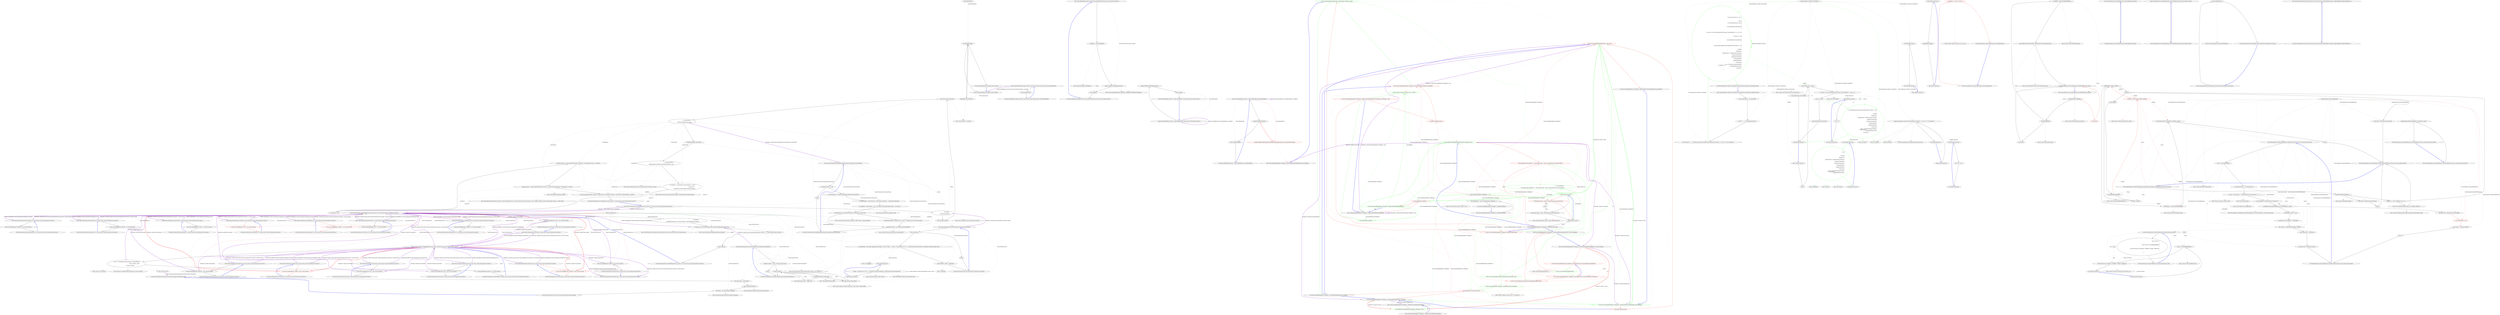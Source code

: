 digraph  {
n25 [label="Nancy.AfterPipeline", span=""];
n0 [cluster="Nancy.AfterPipeline.implicit operator System.Action<Nancy.NancyContext>(Nancy.AfterPipeline)", label="Entry Nancy.AfterPipeline.implicit operator System.Action<Nancy.NancyContext>(Nancy.AfterPipeline)", span="16-16"];
n1 [cluster="Nancy.AfterPipeline.implicit operator System.Action<Nancy.NancyContext>(Nancy.AfterPipeline)", label="return pipeline.Invoke;", span="18-18"];
n2 [cluster="Nancy.AfterPipeline.implicit operator System.Action<Nancy.NancyContext>(Nancy.AfterPipeline)", label="Exit Nancy.AfterPipeline.implicit operator System.Action<Nancy.NancyContext>(Nancy.AfterPipeline)", span="16-16"];
n3 [cluster="Nancy.AfterPipeline.implicit operator Nancy.AfterPipeline(System.Action<Nancy.NancyContext>)", label="Entry Nancy.AfterPipeline.implicit operator Nancy.AfterPipeline(System.Action<Nancy.NancyContext>)", span="21-21"];
n4 [cluster="Nancy.AfterPipeline.implicit operator Nancy.AfterPipeline(System.Action<Nancy.NancyContext>)", label="var pipeline = new AfterPipeline()", span="23-23"];
n5 [cluster="Nancy.AfterPipeline.implicit operator Nancy.AfterPipeline(System.Action<Nancy.NancyContext>)", label="pipeline.AddItemToEndOfPipeline(action)", span="24-24"];
n8 [cluster="Nancy.AfterPipeline.AfterPipeline()", label="Entry Nancy.AfterPipeline.AfterPipeline()", span="14-14"];
n6 [cluster="Nancy.AfterPipeline.implicit operator Nancy.AfterPipeline(System.Action<Nancy.NancyContext>)", label="return pipeline;", span="25-25"];
n9 [cluster="Nancy.NamedPipelineBase<TDelegate>.AddItemToEndOfPipeline(TDelegate)", label="Entry Nancy.NamedPipelineBase<TDelegate>.AddItemToEndOfPipeline(TDelegate)", span="59-59"];
n7 [cluster="Nancy.AfterPipeline.implicit operator Nancy.AfterPipeline(System.Action<Nancy.NancyContext>)", label="Exit Nancy.AfterPipeline.implicit operator Nancy.AfterPipeline(System.Action<Nancy.NancyContext>)", span="21-21"];
n10 [cluster="Nancy.AfterPipeline.operator +(Nancy.AfterPipeline, System.Action<Nancy.NancyContext>)", label="Entry Nancy.AfterPipeline.operator +(Nancy.AfterPipeline, System.Action<Nancy.NancyContext>)", span="28-28"];
n11 [cluster="Nancy.AfterPipeline.operator +(Nancy.AfterPipeline, System.Action<Nancy.NancyContext>)", label="pipeline.AddItemToEndOfPipeline(action)", span="30-30"];
n12 [cluster="Nancy.AfterPipeline.operator +(Nancy.AfterPipeline, System.Action<Nancy.NancyContext>)", label="return pipeline;", span="31-31"];
n13 [cluster="Nancy.AfterPipeline.operator +(Nancy.AfterPipeline, System.Action<Nancy.NancyContext>)", label="Exit Nancy.AfterPipeline.operator +(Nancy.AfterPipeline, System.Action<Nancy.NancyContext>)", span="28-28"];
n14 [cluster="Nancy.AfterPipeline.operator +(Nancy.AfterPipeline, Nancy.AfterPipeline)", label="Entry Nancy.AfterPipeline.operator +(Nancy.AfterPipeline, Nancy.AfterPipeline)", span="34-34"];
n15 [cluster="Nancy.AfterPipeline.operator +(Nancy.AfterPipeline, Nancy.AfterPipeline)", label="pipelineToAdd.PipelineItems", span="36-36"];
n16 [cluster="Nancy.AfterPipeline.operator +(Nancy.AfterPipeline, Nancy.AfterPipeline)", color=red, community=0, label="2: pipelineToAddTo.AddNamedItemToEndOfPipeline(pipelineItem.Name, pipelineItem.Delegate)", span="38-38"];
n17 [cluster="Nancy.AfterPipeline.operator +(Nancy.AfterPipeline, Nancy.AfterPipeline)", label="return pipelineToAddTo;", span="41-41"];
n19 [cluster="Nancy.NamedPipelineBase<TDelegate>.AddNamedItemToEndOfPipeline(string, TDelegate)", label="Entry Nancy.NamedPipelineBase<TDelegate>.AddNamedItemToEndOfPipeline(string, TDelegate)", span="69-69"];
n18 [cluster="Nancy.AfterPipeline.operator +(Nancy.AfterPipeline, Nancy.AfterPipeline)", label="Exit Nancy.AfterPipeline.operator +(Nancy.AfterPipeline, Nancy.AfterPipeline)", span="34-34"];
n20 [cluster="Nancy.AfterPipeline.Invoke(Nancy.NancyContext)", label="Entry Nancy.AfterPipeline.Invoke(Nancy.NancyContext)", span="44-44"];
n21 [cluster="Nancy.AfterPipeline.Invoke(Nancy.NancyContext)", label="this.PipelineDelegates", span="46-46"];
n22 [cluster="Nancy.AfterPipeline.Invoke(Nancy.NancyContext)", label="pipelineItem.Invoke(context)", span="48-48"];
n23 [cluster="Nancy.AfterPipeline.Invoke(Nancy.NancyContext)", label="Exit Nancy.AfterPipeline.Invoke(Nancy.NancyContext)", span="44-44"];
n24 [cluster="System.Action<T>.Invoke(T)", label="Entry System.Action<T>.Invoke(T)", span="0-0"];
d4 [cluster="Nancy.Diagnostics.Modules.TraceModule.TraceModule(Nancy.Diagnostics.IRequestTracing)", color=green, community=0, label="2: Get[''/sessions/{id}''] = ctx =>\r\n                {\r\n                    Guid id;\r\n                    if (!Guid.TryParse(ctx.Id, out id))\r\n                    {\r\n                        return HttpStatusCode.NotFound;\r\n                    }\r\n\r\n                    var session = this.sessionProvider.GetSessions().FirstOrDefault(s => s.Id == id);\r\n\r\n                    if (session == null)\r\n                    {\r\n                        return HttpStatusCode.NotFound;\r\n                    }\r\n\r\n                    return Response.AsJson(session.RequestTraces.Select(t => new\r\n                        {\r\n                            t.Method,\r\n                            t.RequestUrl,\r\n                            ResponseType = t.ResponseType.ToString(),\r\n                            t.RequestContentType,\r\n                            t.ResponseContentType,\r\n                            t.RequestHeaders,\r\n                            t.ResponseHeaders,\r\n                            t.StatusCode,\r\n                            Log = t.TraceLog.ToString().Replace(''\r'', '''').Split(new [] { ''\n'' }, StringSplitOptions.None),\r\n                        }).ToArray());\r\n                }", span="18-45"];
d39 [label="Nancy.Diagnostics.Modules.TraceModule", span=""];
d3 [cluster="Nancy.Diagnostics.Modules.TraceModule.TraceModule(Nancy.Diagnostics.IRequestTracing)", label="Get[''/sessions''] = _ => Response.AsJson(this.sessionProvider.GetSessions().Select(s => new { Id = s.Id }).ToArray())", span="16-16"];
d5 [cluster="Nancy.Diagnostics.Modules.TraceModule.TraceModule(Nancy.Diagnostics.IRequestTracing)", label="Exit Nancy.Diagnostics.Modules.TraceModule.TraceModule(Nancy.Diagnostics.IRequestTracing)", span="9-9"];
d21 [cluster="lambda expression", label="!Guid.TryParse(ctx.Id, out id)", span="21-21"];
d26 [cluster="lambda expression", color=green, community=0, label="2: return Response.AsJson(session.RequestTraces.Select(t => new\r\n                        {\r\n                            t.Method,\r\n                            t.RequestUrl,\r\n                            ResponseType = t.ResponseType.ToString(),\r\n                            t.RequestContentType,\r\n                            t.ResponseContentType,\r\n                            t.RequestHeaders,\r\n                            t.ResponseHeaders,\r\n                            t.StatusCode,\r\n                            Log = t.TraceLog.ToString().Replace(''\r'', '''').Split(new [] { ''\n'' }, StringSplitOptions.None),\r\n                        }).ToArray());", span="33-44"];
d23 [cluster="lambda expression", label="var session = this.sessionProvider.GetSessions().FirstOrDefault(s => s.Id == id)", span="26-26"];
d24 [cluster="lambda expression", label="session == null", span="28-28"];
d27 [cluster="lambda expression", label="Exit lambda expression", span="18-45"];
d13 [cluster="Unk.Select", label="Entry Unk.Select", span=""];
d14 [cluster="Unk.ToArray", label="Entry Unk.ToArray", span=""];
d15 [cluster="Unk.AsJson", label="Entry Unk.AsJson", span=""];
d33 [cluster="lambda expression", label="Entry lambda expression", span="33-44"];
d34 [cluster="lambda expression", color=green, community=0, label="2: new\r\n                        {\r\n                            t.Method,\r\n                            t.RequestUrl,\r\n                            ResponseType = t.ResponseType.ToString(),\r\n                            t.RequestContentType,\r\n                            t.ResponseContentType,\r\n                            t.RequestHeaders,\r\n                            t.ResponseHeaders,\r\n                            t.StatusCode,\r\n                            Log = t.TraceLog.ToString().Replace(''\r'', '''').Split(new [] { ''\n'' }, StringSplitOptions.None),\r\n                        }", span="33-44"];
d35 [cluster="lambda expression", label="Exit lambda expression", span="33-44"];
d36 [cluster="Unk.ToString", label="Entry Unk.ToString", span=""];
d37 [cluster="Unk.Replace", label="Entry Unk.Replace", span=""];
d38 [cluster="Unk.Split", label="Entry Unk.Split", span=""];
d1 [cluster="Nancy.Diagnostics.Modules.TraceModule.TraceModule(Nancy.Diagnostics.IRequestTracing)", label="this.sessionProvider = sessionProvider", span="12-12"];
d2 [cluster="Nancy.Diagnostics.Modules.TraceModule.TraceModule(Nancy.Diagnostics.IRequestTracing)", label="Get[''/''] = _ => View[''RequestTracing'']", span="14-14"];
d7 [cluster="lambda expression", label="View[''RequestTracing'']", span="14-14"];
d10 [cluster="lambda expression", label="Response.AsJson(this.sessionProvider.GetSessions().Select(s => new { Id = s.Id }).ToArray())", span="16-16"];
d0 [cluster="Nancy.Diagnostics.Modules.TraceModule.TraceModule(Nancy.Diagnostics.IRequestTracing)", label="Entry Nancy.Diagnostics.Modules.TraceModule.TraceModule(Nancy.Diagnostics.IRequestTracing)", span="9-9"];
d19 [cluster="lambda expression", label="Entry lambda expression", span="18-45"];
d20 [cluster="lambda expression", label="Guid id", span="20-20"];
d22 [cluster="lambda expression", label="return HttpStatusCode.NotFound;", span="23-23"];
d28 [cluster="System.Guid.TryParse(string, out System.Guid)", label="Entry System.Guid.TryParse(string, out System.Guid)", span="0-0"];
d31 [cluster="lambda expression", label="s.Id == id", span="26-26"];
d12 [cluster="Nancy.Diagnostics.IRequestTracing.GetSessions()", label="Entry Nancy.Diagnostics.IRequestTracing.GetSessions()", span="11-11"];
d29 [cluster="Unk.FirstOrDefault", label="Entry Unk.FirstOrDefault", span=""];
d30 [cluster="lambda expression", label="Entry lambda expression", span="26-26"];
d25 [cluster="lambda expression", label="return HttpStatusCode.NotFound;", span="30-30"];
d6 [cluster="lambda expression", label="Entry lambda expression", span="14-14"];
d8 [cluster="lambda expression", label="Exit lambda expression", span="14-14"];
d9 [cluster="lambda expression", label="Entry lambda expression", span="16-16"];
d11 [cluster="lambda expression", label="Exit lambda expression", span="16-16"];
d16 [cluster="lambda expression", label="Entry lambda expression", span="16-16"];
d40 [label=id, span=""];
d32 [cluster="lambda expression", label="Exit lambda expression", span="26-26"];
d18 [cluster="lambda expression", label="Exit lambda expression", span="16-16"];
d17 [cluster="lambda expression", label="new { Id = s.Id }", span="16-16"];
m1_22 [cluster="Nancy.NamedPipelineBase<TDelegate>.AddItemToEndOfPipeline(Nancy.PipelineItem<TDelegate>, bool)", color=red, community=0, file="NamedPipelineBase.cs", label="0: Exit Nancy.NamedPipelineBase<TDelegate>.AddItemToEndOfPipeline(Nancy.PipelineItem<TDelegate>, bool)", span="73-73"];
m1_24 [cluster="Nancy.NamedPipelineBase<TDelegate>.AddNamedItemToEndOfPipeline(string, TDelegate)", color=red, community=0, file="NamedPipelineBase.cs", label="2: this.RemoveByName(name)", span="76-76"];
m1_25 [cluster="Nancy.NamedPipelineBase<TDelegate>.InsertItemAtPipelineIndex(int, TDelegate)", color=red, community=0, file="NamedPipelineBase.cs", label="2: Entry Nancy.NamedPipelineBase<TDelegate>.InsertItemAtPipelineIndex(int, TDelegate)", span="92-92"];
m1_23 [cluster="Nancy.NamedPipelineBase<TDelegate>.RemoveByName(string)", color=red, community=0, file="NamedPipelineBase.cs", label="0: Entry Nancy.NamedPipelineBase<TDelegate>.RemoveByName(string)", span="130-130"];
m1_26 [cluster="Nancy.NamedPipelineBase<TDelegate>.InsertItemAtPipelineIndex(int, TDelegate)", color=green, community=0, file="NamedPipelineBase.cs", label="0: this.InsertItemAtPipelineIndex(index, (PipelineItem<TDelegate>)item)", span="94-94"];
m1_3 [cluster="System.Collections.Generic.List<T>.List()", file="NamedPipelineBase.cs", label="Entry System.Collections.Generic.List<T>.List()", span="0-0"];
m1_40 [cluster="Nancy.NamedPipelineBase<TDelegate>.RemoveByName(string)", color=green, community=0, file="NamedPipelineBase.cs", label="0: var existingIndex =\r\n                this.pipelineItems.FindIndex(i => String.Equals(name, i.Name, StringComparison.InvariantCulture))", span="132-133"];
m1_46 [cluster="System.Collections.Generic.List<T>.RemoveAt(int)", file="NamedPipelineBase.cs", label=string, span=""];
m1_13 [cluster="Nancy.NamedPipelineBase<TDelegate>.AddNamedItemToStartOfPipeline(string, TDelegate)", color=red, community=0, file="NamedPipelineBase.cs", label="0: this.InsertNamedItemAtPipelineIndex(0, name, item)", span="52-52"];
m1_28 [cluster="System.ArgumentException.ArgumentException(string, string)", color=green, community=0, file="NamedPipelineBase.cs", label="2: Entry System.ArgumentException.ArgumentException(string, string)", span="0-0"];
m1_29 [cluster="Nancy.PipelineItem<TDelegate>.PipelineItem(string, TDelegate)", color=green, community=0, file="NamedPipelineBase.cs", label="2: Entry Nancy.PipelineItem<TDelegate>.PipelineItem(string, TDelegate)", span="10-10"];
m1_30 [cluster="Nancy.NamedPipelineBase<TDelegate>.InsertItemAtPipelineIndex(int, TDelegate)", color=red, community=0, file="NamedPipelineBase.cs", label="2: this.pipelineItems.Insert(index, item)", span="88-88"];
m1_31 [cluster="Nancy.NamedPipelineBase<TDelegate>.InsertItemAtPipelineIndex(int, TDelegate)", file="NamedPipelineBase.cs", label="Exit Nancy.NamedPipelineBase<TDelegate>.InsertItemAtPipelineIndex(int, TDelegate)", span="86-86"];
m1_37 [cluster="Nancy.NamedPipelineBase<TDelegate>.InsertNamedItemAtPipelineIndex(int, string, TDelegate)", file="NamedPipelineBase.cs", label="Exit Nancy.NamedPipelineBase<TDelegate>.InsertNamedItemAtPipelineIndex(int, string, TDelegate)", span="97-97"];
m1_38 [cluster="Nancy.NamedPipelineBase<TDelegate>.RemoveByName(string)", color=red, community=0, file="NamedPipelineBase.cs", label="0: this.pipelineItems.RemoveAll(i => String.Equals(name, i.Name, StringComparison.InvariantCulture))", span="115-115"];
m1_39 [cluster="Nancy.NamedPipelineBase<TDelegate>.RemoveByName(string)", file="NamedPipelineBase.cs", label="Exit Nancy.NamedPipelineBase<TDelegate>.RemoveByName(string)", span="113-113"];
m1_16 [cluster="Nancy.NamedPipelineBase<TDelegate>.InsertNamedItemAtPipelineIndex(int, string, TDelegate)", file="NamedPipelineBase.cs", label="Entry Nancy.NamedPipelineBase<TDelegate>.InsertNamedItemAtPipelineIndex(int, string, TDelegate)", span="97-97"];
m1_33 [cluster="Nancy.NamedPipelineBase<TDelegate>.InsertBefore(string, Nancy.PipelineItem<TDelegate>)", color=red, community=0, file="NamedPipelineBase.cs", label="2: Entry Nancy.NamedPipelineBase<TDelegate>.InsertBefore(string, Nancy.PipelineItem<TDelegate>)", span="115-115"];
m1_35 [cluster="Nancy.NamedPipelineBase<TDelegate>.InsertBefore(string, Nancy.PipelineItem<TDelegate>)", color=red, community=0, file="NamedPipelineBase.cs", label="2: Exit Nancy.NamedPipelineBase<TDelegate>.InsertBefore(string, Nancy.PipelineItem<TDelegate>)", span="115-115"];
m1_36 [cluster="System.NotImplementedException.NotImplementedException()", color=red, community=0, file="NamedPipelineBase.cs", label="0: Entry System.NotImplementedException.NotImplementedException()", span="0-0"];
m1_34 [cluster="Nancy.NamedPipelineBase<TDelegate>.InsertBefore(string, Nancy.PipelineItem<TDelegate>)", color=green, community=0, file="NamedPipelineBase.cs", label="0: throw new NotImplementedException();", span="117-117"];
m1_7 [cluster="Nancy.NamedPipelineBase<TDelegate>.AddItemToStartOfPipeline(TDelegate)", file="NamedPipelineBase.cs", label="Entry Nancy.NamedPipelineBase<TDelegate>.AddItemToStartOfPipeline(TDelegate)", span="38-38"];
m1_8 [cluster="Nancy.NamedPipelineBase<TDelegate>.AddItemToStartOfPipeline(TDelegate)", color=green, community=0, file="NamedPipelineBase.cs", label="2: this.AddItemToStartOfPipeline((PipelineItem<TDelegate>)item)", span="40-40"];
m1_9 [cluster="Nancy.NamedPipelineBase<TDelegate>.AddItemToStartOfPipeline(TDelegate)", file="NamedPipelineBase.cs", label="Exit Nancy.NamedPipelineBase<TDelegate>.AddItemToStartOfPipeline(TDelegate)", span="38-38"];
m1_32 [cluster="System.Collections.Generic.List<T>.Insert(int, T)", file="NamedPipelineBase.cs", label="Entry System.Collections.Generic.List<T>.Insert(int, T)", span="0-0"];
m1_10 [cluster="Nancy.NamedPipelineBase<TDelegate>.InsertItemAtPipelineIndex(int, TDelegate)", file="NamedPipelineBase.cs", label="Entry Nancy.NamedPipelineBase<TDelegate>.InsertItemAtPipelineIndex(int, TDelegate)", span="86-86"];
m1_11 [cluster="Nancy.NamedPipelineBase<TDelegate>.AddNamedItemToStartOfPipeline(string, TDelegate)", color=green, community=0, file="NamedPipelineBase.cs", label="0: Entry Nancy.NamedPipelineBase<TDelegate>.AddNamedItemToStartOfPipeline(string, TDelegate)", span="48-48"];
m1_12 [cluster="Nancy.NamedPipelineBase<TDelegate>.AddNamedItemToStartOfPipeline(string, TDelegate)", color=red, community=0, file="NamedPipelineBase.cs", label="0: this.RemoveByName(name)", span="50-50"];
m1_15 [cluster="Nancy.NamedPipelineBase<TDelegate>.AddItemToEndOfPipeline(TDelegate)", color=green, community=0, file="NamedPipelineBase.cs", label="0: this.AddItemToEndOfPipeline((PipelineItem<TDelegate>)item)", span="62-62"];
m1_41 [cluster="lambda expression", color=green, community=0, file="NamedPipelineBase.cs", label="2: Entry lambda expression", span="115-115"];
m1_42 [cluster="lambda expression", color=red, community=0, file="NamedPipelineBase.cs", label="2: String.Equals(name, i.Name, StringComparison.InvariantCulture)", span="115-115"];
m1_43 [cluster="lambda expression", file="NamedPipelineBase.cs", label="Exit lambda expression", span="115-115"];
m1_17 [cluster="Nancy.NamedPipelineBase<TDelegate>.AddItemToEndOfPipeline(TDelegate)", file="NamedPipelineBase.cs", label="Entry Nancy.NamedPipelineBase<TDelegate>.AddItemToEndOfPipeline(TDelegate)", span="59-59"];
m1_18 [cluster="Nancy.NamedPipelineBase<TDelegate>.AddItemToEndOfPipeline(TDelegate)", color=red, community=0, file="NamedPipelineBase.cs", label="0: this.pipelineItems.Add(item)", span="61-61"];
m1_19 [cluster="Nancy.NamedPipelineBase<TDelegate>.AddItemToEndOfPipeline(TDelegate)", color=green, community=0, file="NamedPipelineBase.cs", label="3: Exit Nancy.NamedPipelineBase<TDelegate>.AddItemToEndOfPipeline(TDelegate)", span="59-59"];
m1_20 [cluster="System.Collections.Generic.List<T>.Add(T)", color=green, community=0, file="NamedPipelineBase.cs", label="0: Entry System.Collections.Generic.List<T>.Add(T)", span="0-0"];
m1_21 [cluster="Nancy.NamedPipelineBase<TDelegate>.AddItemToEndOfPipeline(Nancy.PipelineItem<TDelegate>, bool)", color=green, community=0, file="NamedPipelineBase.cs", label="2: this.pipelineItems.Add(item)", span="83-83"];
m1_27 [cluster="string.IsNullOrEmpty(string)", file="NamedPipelineBase.cs", label="Entry string.IsNullOrEmpty(string)", span="0-0"];
m1_45 [cluster="System.Collections.Generic.List<T>.FindIndex(System.Predicate<T>)", file="NamedPipelineBase.cs", label="Nancy.NamedPipelineBase<TDelegate>", span=""];
m1_4 [cluster="lambda expression", file="NamedPipelineBase.cs", label="Entry lambda expression", span="31-31"];
m1_5 [cluster="lambda expression", file="NamedPipelineBase.cs", label="pipelineItem.Delegate", span="31-31"];
m1_6 [cluster="lambda expression", file="NamedPipelineBase.cs", label="Exit lambda expression", span="31-31"];
m1_48 [cluster="lambda expression", file="NamedPipelineBase.cs", label="String.Equals(name, i.Name, StringComparison.InvariantCulture)", span="133-133"];
m1_44 [cluster="string.Equals(string, string, System.StringComparison)", file="NamedPipelineBase.cs", label="Entry string.Equals(string, string, System.StringComparison)", span="0-0"];
m1_14 [cluster="Nancy.NamedPipelineBase<TDelegate>.AddNamedItemToStartOfPipeline(string, TDelegate)", file="NamedPipelineBase.cs", label="Exit Nancy.NamedPipelineBase<TDelegate>.AddNamedItemToStartOfPipeline(string, TDelegate)", span="48-48"];
m1_0 [cluster="Nancy.NamedPipelineBase<TDelegate>.NamedPipelineBase()", file="NamedPipelineBase.cs", label="Entry Nancy.NamedPipelineBase<TDelegate>.NamedPipelineBase()", span="13-13"];
m1_1 [cluster="Nancy.NamedPipelineBase<TDelegate>.NamedPipelineBase()", file="NamedPipelineBase.cs", label="this.pipelineItems = new List<PipelineItem<TDelegate>>()", span="15-15"];
m1_2 [cluster="Nancy.NamedPipelineBase<TDelegate>.NamedPipelineBase()", file="NamedPipelineBase.cs", label="Exit Nancy.NamedPipelineBase<TDelegate>.NamedPipelineBase()", span="13-13"];
m3_3 [cluster="System.Collections.Generic.List<T>.List()", file="PostRequestHooksPipelineFixture.cs", label="Entry System.Collections.Generic.List<T>.List()", span="0-0"];
m3_31 [cluster="System.IO.Path.GetFullPath(string)", file="PostRequestHooksPipelineFixture.cs", label="Entry System.IO.Path.GetFullPath(string)", span="0-0"];
m3_73 [cluster="System.DateTime.ToString(string)", file="PostRequestHooksPipelineFixture.cs", label="Entry System.DateTime.ToString(string)", span="0-0"];
m3_19 [cluster="System.IO.File.OpenRead(string)", file="PostRequestHooksPipelineFixture.cs", label="Entry System.IO.File.OpenRead(string)", span="0-0"];
m3_53 [cluster="System.IO.Path.GetFileName(string)", file="PostRequestHooksPipelineFixture.cs", label="Entry System.IO.Path.GetFileName(string)", span="0-0"];
m3_0 [cluster="Nancy.Responses.GenericFileResponse.GenericFileResponse()", file="PostRequestHooksPipelineFixture.cs", label="Entry Nancy.Responses.GenericFileResponse.GenericFileResponse()", span="29-29"];
m3_1 [cluster="Nancy.Responses.GenericFileResponse.GenericFileResponse()", color=red, community=0, file="PostRequestHooksPipelineFixture.cs", label="0: SafePaths = new List<string>()", span="31-31"];
m3_2 [cluster="Nancy.Responses.GenericFileResponse.GenericFileResponse()", file="PostRequestHooksPipelineFixture.cs", label="Exit Nancy.Responses.GenericFileResponse.GenericFileResponse()", span="29-29"];
m3_4 [cluster="Nancy.Responses.GenericFileResponse.GenericFileResponse(string)", file="PostRequestHooksPipelineFixture.cs", label="Entry Nancy.Responses.GenericFileResponse.GenericFileResponse(string)", span="40-40"];
m3_5 [cluster="Nancy.Responses.GenericFileResponse.GenericFileResponse(string)", file="PostRequestHooksPipelineFixture.cs", label="Exit Nancy.Responses.GenericFileResponse.GenericFileResponse(string)", span="40-40"];
m3_50 [cluster="System.InvalidOperationException.InvalidOperationException(string)", file="PostRequestHooksPipelineFixture.cs", label="Entry System.InvalidOperationException.InvalidOperationException(string)", span="0-0"];
m3_32 [cluster="string.StartsWith(string, System.StringComparison)", file="PostRequestHooksPipelineFixture.cs", label="Entry string.StartsWith(string, System.StringComparison)", span="0-0"];
m3_49 [cluster="string.IsNullOrEmpty(string)", file="PostRequestHooksPipelineFixture.cs", label="Entry string.IsNullOrEmpty(string)", span="0-0"];
m3_29 [cluster="System.IO.Path.HasExtension(string)", file="PostRequestHooksPipelineFixture.cs", label="Entry System.IO.Path.HasExtension(string)", span="0-0"];
m3_54 [cluster="Nancy.Responses.GenericFileResponse.SetResponseValues(string, string, Nancy.NancyContext)", file="PostRequestHooksPipelineFixture.cs", label="Entry Nancy.Responses.GenericFileResponse.SetResponseValues(string, string, Nancy.NancyContext)", span="139-139"];
m3_55 [cluster="Nancy.Responses.GenericFileResponse.SetResponseValues(string, string, Nancy.NancyContext)", file="PostRequestHooksPipelineFixture.cs", label="var fi = new FileInfo(fullPath)", span="142-142"];
m3_59 [cluster="Nancy.Responses.GenericFileResponse.SetResponseValues(string, string, Nancy.NancyContext)", file="PostRequestHooksPipelineFixture.cs", label="CacheHelpers.ReturnNotModified(etag, lastWriteTimeUtc, context)", span="148-148"];
m3_66 [cluster="Nancy.Responses.GenericFileResponse.SetResponseValues(string, string, Nancy.NancyContext)", file="PostRequestHooksPipelineFixture.cs", label="this.Contents = GetFileContent(fullPath, fi.Length)", span="159-159"];
m3_67 [cluster="Nancy.Responses.GenericFileResponse.SetResponseValues(string, string, Nancy.NancyContext)", file="PostRequestHooksPipelineFixture.cs", label="this.ContentType = contentType", span="160-160"];
m3_56 [cluster="Nancy.Responses.GenericFileResponse.SetResponseValues(string, string, Nancy.NancyContext)", file="PostRequestHooksPipelineFixture.cs", label="var lastWriteTimeUtc = fi.LastWriteTimeUtc", span="144-144"];
m3_57 [cluster="Nancy.Responses.GenericFileResponse.SetResponseValues(string, string, Nancy.NancyContext)", file="PostRequestHooksPipelineFixture.cs", label="var etag = string.Concat(''\'''', lastWriteTimeUtc.Ticks.ToString(''x''), ''\'''')", span="145-145"];
m3_58 [cluster="Nancy.Responses.GenericFileResponse.SetResponseValues(string, string, Nancy.NancyContext)", file="PostRequestHooksPipelineFixture.cs", label="var lastModified = lastWriteTimeUtc.ToString(''R'')", span="146-146"];
m3_64 [cluster="Nancy.Responses.GenericFileResponse.SetResponseValues(string, string, Nancy.NancyContext)", file="PostRequestHooksPipelineFixture.cs", label="this.Headers[''ETag''] = etag", span="157-157"];
m3_65 [cluster="Nancy.Responses.GenericFileResponse.SetResponseValues(string, string, Nancy.NancyContext)", file="PostRequestHooksPipelineFixture.cs", label="this.Headers[''Last-Modified''] = lastModified", span="158-158"];
m3_60 [cluster="Nancy.Responses.GenericFileResponse.SetResponseValues(string, string, Nancy.NancyContext)", file="PostRequestHooksPipelineFixture.cs", label="this.StatusCode = HttpStatusCode.NotModified", span="150-150"];
m3_61 [cluster="Nancy.Responses.GenericFileResponse.SetResponseValues(string, string, Nancy.NancyContext)", color=red, community=0, file="PostRequestHooksPipelineFixture.cs", label="0: this.ContentType = null", span="151-151"];
m3_62 [cluster="Nancy.Responses.GenericFileResponse.SetResponseValues(string, string, Nancy.NancyContext)", file="PostRequestHooksPipelineFixture.cs", label="this.Contents = Response.NoBody", span="152-152"];
m3_63 [cluster="Nancy.Responses.GenericFileResponse.SetResponseValues(string, string, Nancy.NancyContext)", file="PostRequestHooksPipelineFixture.cs", label="return;", span="154-154"];
m3_68 [cluster="Nancy.Responses.GenericFileResponse.SetResponseValues(string, string, Nancy.NancyContext)", file="PostRequestHooksPipelineFixture.cs", label="this.StatusCode = HttpStatusCode.OK", span="161-161"];
m3_69 [cluster="Nancy.Responses.GenericFileResponse.SetResponseValues(string, string, Nancy.NancyContext)", file="PostRequestHooksPipelineFixture.cs", label="Exit Nancy.Responses.GenericFileResponse.SetResponseValues(string, string, Nancy.NancyContext)", span="139-139"];
m3_11 [cluster="Nancy.Responses.GenericFileResponse.InitializeGenericFileResonse(string, string, Nancy.NancyContext)", file="PostRequestHooksPipelineFixture.cs", label="Entry Nancy.Responses.GenericFileResponse.InitializeGenericFileResonse(string, string, Nancy.NancyContext)", span="103-103"];
m3_33 [cluster="Nancy.Responses.GenericFileResponse.InitializeGenericFileResonse(string, string, Nancy.NancyContext)", file="PostRequestHooksPipelineFixture.cs", label="string.IsNullOrEmpty(filePath)", span="105-105"];
m3_40 [cluster="Nancy.Responses.GenericFileResponse.InitializeGenericFileResonse(string, string, Nancy.NancyContext)", file="PostRequestHooksPipelineFixture.cs", label="Path.IsPathRooted(filePath)", span="117-117"];
m3_41 [cluster="Nancy.Responses.GenericFileResponse.InitializeGenericFileResonse(string, string, Nancy.NancyContext)", file="PostRequestHooksPipelineFixture.cs", label="fullPath = filePath", span="119-119"];
m3_42 [cluster="Nancy.Responses.GenericFileResponse.InitializeGenericFileResonse(string, string, Nancy.NancyContext)", color=red, community=0, file="PostRequestHooksPipelineFixture.cs", label="2: fullPath = Path.Combine(rootPath, filePath)", span="123-123"];
m3_45 [cluster="Nancy.Responses.GenericFileResponse.InitializeGenericFileResonse(string, string, Nancy.NancyContext)", file="PostRequestHooksPipelineFixture.cs", label="this.SetResponseValues(contentType, fullPath, context)", span="130-130"];
m3_34 [cluster="Nancy.Responses.GenericFileResponse.InitializeGenericFileResonse(string, string, Nancy.NancyContext)", file="PostRequestHooksPipelineFixture.cs", label="StatusCode = HttpStatusCode.NotFound", span="107-107"];
m3_36 [cluster="Nancy.Responses.GenericFileResponse.InitializeGenericFileResonse(string, string, Nancy.NancyContext)", file="PostRequestHooksPipelineFixture.cs", label="SafePaths == null || SafePaths.Count == 0", span="110-110"];
m3_35 [cluster="Nancy.Responses.GenericFileResponse.InitializeGenericFileResonse(string, string, Nancy.NancyContext)", file="PostRequestHooksPipelineFixture.cs", label="return;", span="108-108"];
m3_37 [cluster="Nancy.Responses.GenericFileResponse.InitializeGenericFileResonse(string, string, Nancy.NancyContext)", file="PostRequestHooksPipelineFixture.cs", label="throw new InvalidOperationException(''No SafePaths defined.'');", span="112-112"];
m3_38 [cluster="Nancy.Responses.GenericFileResponse.InitializeGenericFileResonse(string, string, Nancy.NancyContext)", file="PostRequestHooksPipelineFixture.cs", label=SafePaths, span="114-114"];
m3_39 [cluster="Nancy.Responses.GenericFileResponse.InitializeGenericFileResonse(string, string, Nancy.NancyContext)", file="PostRequestHooksPipelineFixture.cs", label="string fullPath", span="116-116"];
m3_47 [cluster="Nancy.Responses.GenericFileResponse.InitializeGenericFileResonse(string, string, Nancy.NancyContext)", file="PostRequestHooksPipelineFixture.cs", label="StatusCode = HttpStatusCode.NotFound", span="136-136"];
m3_43 [cluster="Nancy.Responses.GenericFileResponse.InitializeGenericFileResonse(string, string, Nancy.NancyContext)", file="PostRequestHooksPipelineFixture.cs", label="IsSafeFilePath(rootPath, fullPath)", span="126-126"];
m3_44 [cluster="Nancy.Responses.GenericFileResponse.InitializeGenericFileResonse(string, string, Nancy.NancyContext)", file="PostRequestHooksPipelineFixture.cs", label="this.Filename = Path.GetFileName(fullPath)", span="128-128"];
m3_46 [cluster="Nancy.Responses.GenericFileResponse.InitializeGenericFileResonse(string, string, Nancy.NancyContext)", file="PostRequestHooksPipelineFixture.cs", label="return;", span="132-132"];
m3_48 [cluster="Nancy.Responses.GenericFileResponse.InitializeGenericFileResonse(string, string, Nancy.NancyContext)", file="PostRequestHooksPipelineFixture.cs", label="Exit Nancy.Responses.GenericFileResponse.InitializeGenericFileResonse(string, string, Nancy.NancyContext)", span="103-103"];
m3_70 [cluster="System.IO.FileInfo.FileInfo(string)", file="PostRequestHooksPipelineFixture.cs", label="Entry System.IO.FileInfo.FileInfo(string)", span="0-0"];
m3_15 [cluster="lambda expression", file="PostRequestHooksPipelineFixture.cs", label="Entry lambda expression", span="77-83"];
m3_16 [cluster="lambda expression", file="PostRequestHooksPipelineFixture.cs", label="var file = File.OpenRead(filePath)", span="79-79"];
m3_17 [cluster="lambda expression", file="PostRequestHooksPipelineFixture.cs", label="file.CopyTo(stream, (int)(length < BufferSize ? length : BufferSize))", span="81-81"];
m3_18 [cluster="lambda expression", file="PostRequestHooksPipelineFixture.cs", label="Exit lambda expression", span="77-83"];
m3_51 [cluster="System.IO.Path.IsPathRooted(string)", file="PostRequestHooksPipelineFixture.cs", label="Entry System.IO.Path.IsPathRooted(string)", span="0-0"];
m3_8 [cluster="Nancy.Responses.GenericFileResponse.GenericFileResponse(string, string, Nancy.NancyContext)", file="PostRequestHooksPipelineFixture.cs", label="Entry Nancy.Responses.GenericFileResponse.GenericFileResponse(string, string, Nancy.NancyContext)", span="64-64"];
m3_9 [cluster="Nancy.Responses.GenericFileResponse.GenericFileResponse(string, string, Nancy.NancyContext)", file="PostRequestHooksPipelineFixture.cs", label="InitializeGenericFileResonse(filePath, contentType, context)", span="66-66"];
m3_10 [cluster="Nancy.Responses.GenericFileResponse.GenericFileResponse(string, string, Nancy.NancyContext)", file="PostRequestHooksPipelineFixture.cs", label="Exit Nancy.Responses.GenericFileResponse.GenericFileResponse(string, string, Nancy.NancyContext)", span="64-64"];
m3_74 [cluster="Nancy.Helpers.CacheHelpers.ReturnNotModified(string, System.DateTime?, Nancy.NancyContext)", file="PostRequestHooksPipelineFixture.cs", label="Entry Nancy.Helpers.CacheHelpers.ReturnNotModified(string, System.DateTime?, Nancy.NancyContext)", span="18-18"];
m3_21 [cluster="Nancy.Responses.GenericFileResponse.IsSafeFilePath(string, string)", file="PostRequestHooksPipelineFixture.cs", label="Entry Nancy.Responses.GenericFileResponse.IsSafeFilePath(string, string)", span="86-86"];
m3_22 [cluster="Nancy.Responses.GenericFileResponse.IsSafeFilePath(string, string)", file="PostRequestHooksPipelineFixture.cs", label="!Path.HasExtension(filePath)", span="88-88"];
m3_24 [cluster="Nancy.Responses.GenericFileResponse.IsSafeFilePath(string, string)", file="PostRequestHooksPipelineFixture.cs", label="!File.Exists(filePath)", span="93-93"];
m3_26 [cluster="Nancy.Responses.GenericFileResponse.IsSafeFilePath(string, string)", file="PostRequestHooksPipelineFixture.cs", label="var fullPath = Path.GetFullPath(filePath)", span="98-98"];
m3_27 [cluster="Nancy.Responses.GenericFileResponse.IsSafeFilePath(string, string)", file="PostRequestHooksPipelineFixture.cs", label="return fullPath.StartsWith(rootPath, StringComparison.OrdinalIgnoreCase);", span="100-100"];
m3_23 [cluster="Nancy.Responses.GenericFileResponse.IsSafeFilePath(string, string)", color=red, community=0, file="PostRequestHooksPipelineFixture.cs", label="0: return false;", span="90-90"];
m3_25 [cluster="Nancy.Responses.GenericFileResponse.IsSafeFilePath(string, string)", file="PostRequestHooksPipelineFixture.cs", label="return false;", span="95-95"];
m3_28 [cluster="Nancy.Responses.GenericFileResponse.IsSafeFilePath(string, string)", file="PostRequestHooksPipelineFixture.cs", label="Exit Nancy.Responses.GenericFileResponse.IsSafeFilePath(string, string)", span="86-86"];
m3_6 [cluster="Nancy.Responses.GenericFileResponse.GenericFileResponse(string, Nancy.NancyContext)", file="PostRequestHooksPipelineFixture.cs", label="Entry Nancy.Responses.GenericFileResponse.GenericFileResponse(string, Nancy.NancyContext)", span="52-52"];
m3_7 [cluster="Nancy.Responses.GenericFileResponse.GenericFileResponse(string, Nancy.NancyContext)", file="PostRequestHooksPipelineFixture.cs", label="Exit Nancy.Responses.GenericFileResponse.GenericFileResponse(string, Nancy.NancyContext)", span="52-52"];
m3_52 [cluster="System.IO.Path.Combine(string, string)", file="PostRequestHooksPipelineFixture.cs", label="Entry System.IO.Path.Combine(string, string)", span="0-0"];
m3_72 [cluster="string.Concat(string, string, string)", file="PostRequestHooksPipelineFixture.cs", label="Entry string.Concat(string, string, string)", span="0-0"];
m3_71 [cluster="long.ToString(string)", file="PostRequestHooksPipelineFixture.cs", label="Entry long.ToString(string)", span="0-0"];
m3_20 [cluster="System.IO.Stream.CopyTo(System.IO.Stream, int)", file="PostRequestHooksPipelineFixture.cs", label="Entry System.IO.Stream.CopyTo(System.IO.Stream, int)", span="0-0"];
m3_30 [cluster="System.IO.File.Exists(string)", file="PostRequestHooksPipelineFixture.cs", label="Entry System.IO.File.Exists(string)", span="0-0"];
m3_12 [cluster="Nancy.Responses.GenericFileResponse.GetFileContent(string, long)", file="PostRequestHooksPipelineFixture.cs", label="Entry Nancy.Responses.GenericFileResponse.GetFileContent(string, long)", span="75-75"];
m3_13 [cluster="Nancy.Responses.GenericFileResponse.GetFileContent(string, long)", file="PostRequestHooksPipelineFixture.cs", label="return stream =>\r\n            {\r\n                using (var file = File.OpenRead(filePath))\r\n                {\r\n                    file.CopyTo(stream, (int)(length < BufferSize ? length : BufferSize));\r\n                }\r\n            };", span="77-83"];
m3_14 [cluster="Nancy.Responses.GenericFileResponse.GetFileContent(string, long)", file="PostRequestHooksPipelineFixture.cs", label="Exit Nancy.Responses.GenericFileResponse.GetFileContent(string, long)", span="75-75"];
m3_75 [file="PostRequestHooksPipelineFixture.cs", label="Nancy.Responses.GenericFileResponse", span=""];
m3_76 [file="PostRequestHooksPipelineFixture.cs", label=string, span=""];
m3_77 [file="PostRequestHooksPipelineFixture.cs", label=long, span=""];
m4_13 [cluster="Nancy.Testing.Browser.Delete(Nancy.Url, System.Action<Nancy.Testing.BrowserContext>)", file="PreRequestHooksPipelineFixture.cs", label="Entry Nancy.Testing.Browser.Delete(Nancy.Url, System.Action<Nancy.Testing.BrowserContext>)", span="59-59"];
m4_14 [cluster="Nancy.Testing.Browser.Delete(Nancy.Url, System.Action<Nancy.Testing.BrowserContext>)", file="PreRequestHooksPipelineFixture.cs", label="return this.HandleRequest(''DELETE'', url, browserContext);", span="61-61"];
m4_15 [cluster="Nancy.Testing.Browser.Delete(Nancy.Url, System.Action<Nancy.Testing.BrowserContext>)", file="PreRequestHooksPipelineFixture.cs", label="Exit Nancy.Testing.Browser.Delete(Nancy.Url, System.Action<Nancy.Testing.BrowserContext>)", span="59-59"];
m4_17 [cluster="Nancy.Testing.Browser.Get(string, System.Action<Nancy.Testing.BrowserContext>)", file="PreRequestHooksPipelineFixture.cs", label="Entry Nancy.Testing.Browser.Get(string, System.Action<Nancy.Testing.BrowserContext>)", span="70-70"];
m4_18 [cluster="Nancy.Testing.Browser.Get(string, System.Action<Nancy.Testing.BrowserContext>)", file="PreRequestHooksPipelineFixture.cs", label="return this.HandleRequest(''GET'', path, browserContext);", span="72-72"];
m4_19 [cluster="Nancy.Testing.Browser.Get(string, System.Action<Nancy.Testing.BrowserContext>)", file="PreRequestHooksPipelineFixture.cs", label="Exit Nancy.Testing.Browser.Get(string, System.Action<Nancy.Testing.BrowserContext>)", span="70-70"];
m4_60 [cluster="Nancy.INancyEngine.HandleRequest(Nancy.Request)", file="PreRequestHooksPipelineFixture.cs", label="Entry Nancy.INancyEngine.HandleRequest(Nancy.Request)", span="15-15"];
m4_67 [cluster="System.Uri.Uri(string)", file="PreRequestHooksPipelineFixture.cs", label="Entry System.Uri.Uri(string)", span="0-0"];
m4_44 [cluster="Nancy.Testing.Browser.Post(Nancy.Url, System.Action<Nancy.Testing.BrowserContext>)", file="PreRequestHooksPipelineFixture.cs", label="Entry Nancy.Testing.Browser.Post(Nancy.Url, System.Action<Nancy.Testing.BrowserContext>)", span="169-169"];
m4_45 [cluster="Nancy.Testing.Browser.Post(Nancy.Url, System.Action<Nancy.Testing.BrowserContext>)", file="PreRequestHooksPipelineFixture.cs", label="return this.HandleRequest(''POST'', url, browserContext);", span="171-171"];
m4_46 [cluster="Nancy.Testing.Browser.Post(Nancy.Url, System.Action<Nancy.Testing.BrowserContext>)", file="PreRequestHooksPipelineFixture.cs", label="Exit Nancy.Testing.Browser.Post(Nancy.Url, System.Action<Nancy.Testing.BrowserContext>)", span="169-169"];
m4_85 [cluster="string.Format(string, object, object)", file="PreRequestHooksPipelineFixture.cs", label="Entry string.Format(string, object, object)", span="0-0"];
m4_95 [cluster="Nancy.Testing.Browser.BuildRequestBody(Nancy.Testing.IBrowserContextValues)", file="PreRequestHooksPipelineFixture.cs", label="Entry Nancy.Testing.Browser.BuildRequestBody(Nancy.Testing.IBrowserContextValues)", span="255-255"];
m4_96 [cluster="Nancy.Testing.Browser.BuildRequestBody(Nancy.Testing.IBrowserContextValues)", file="PreRequestHooksPipelineFixture.cs", label="contextValues.Body != null", span="257-257"];
m4_98 [cluster="Nancy.Testing.Browser.BuildRequestBody(Nancy.Testing.IBrowserContextValues)", file="PreRequestHooksPipelineFixture.cs", label="var useFormValues = !String.IsNullOrEmpty(contextValues.FormValues)", span="262-262"];
m4_99 [cluster="Nancy.Testing.Browser.BuildRequestBody(Nancy.Testing.IBrowserContextValues)", file="PreRequestHooksPipelineFixture.cs", label="var bodyContents = useFormValues ? contextValues.FormValues : contextValues.BodyString", span="263-263"];
m4_101 [cluster="Nancy.Testing.Browser.BuildRequestBody(Nancy.Testing.IBrowserContextValues)", file="PreRequestHooksPipelineFixture.cs", label="useFormValues && !contextValues.Headers.ContainsKey(''Content-Type'')", span="266-266"];
m4_102 [cluster="Nancy.Testing.Browser.BuildRequestBody(Nancy.Testing.IBrowserContextValues)", file="PreRequestHooksPipelineFixture.cs", label="contextValues.Headers[''Content-Type''] = new[] { ''application/x-www-form-urlencoded'' }", span="268-268"];
m4_103 [cluster="Nancy.Testing.Browser.BuildRequestBody(Nancy.Testing.IBrowserContextValues)", file="PreRequestHooksPipelineFixture.cs", label="contextValues.Body = new MemoryStream(bodyBytes)", span="271-271"];
m4_97 [cluster="Nancy.Testing.Browser.BuildRequestBody(Nancy.Testing.IBrowserContextValues)", file="PreRequestHooksPipelineFixture.cs", label="return;", span="259-259"];
m4_100 [cluster="Nancy.Testing.Browser.BuildRequestBody(Nancy.Testing.IBrowserContextValues)", file="PreRequestHooksPipelineFixture.cs", label="var bodyBytes = bodyContents != null ? Encoding.UTF8.GetBytes(bodyContents) : new byte[] { }", span="264-264"];
m4_104 [cluster="Nancy.Testing.Browser.BuildRequestBody(Nancy.Testing.IBrowserContextValues)", file="PreRequestHooksPipelineFixture.cs", label="Exit Nancy.Testing.Browser.BuildRequestBody(Nancy.Testing.IBrowserContextValues)", span="255-255"];
m4_122 [cluster="Nancy.IO.RequestStream.FromStream(System.IO.Stream, long, bool)", file="PreRequestHooksPipelineFixture.cs", label="Entry Nancy.IO.RequestStream.FromStream(System.IO.Stream, long, bool)", span="273-273"];
m4_124 [cluster="string.IsNullOrWhiteSpace(string)", file="PreRequestHooksPipelineFixture.cs", label="Entry string.IsNullOrWhiteSpace(string)", span="0-0"];
m4_41 [cluster="Nancy.Testing.Browser.Post(string, System.Action<Nancy.Testing.BrowserContext>)", file="PreRequestHooksPipelineFixture.cs", label="Entry Nancy.Testing.Browser.Post(string, System.Action<Nancy.Testing.BrowserContext>)", span="158-158"];
m4_42 [cluster="Nancy.Testing.Browser.Post(string, System.Action<Nancy.Testing.BrowserContext>)", file="PreRequestHooksPipelineFixture.cs", label="return this.HandleRequest(''POST'', path, browserContext);", span="160-160"];
m4_43 [cluster="Nancy.Testing.Browser.Post(string, System.Action<Nancy.Testing.BrowserContext>)", file="PreRequestHooksPipelineFixture.cs", label="Exit Nancy.Testing.Browser.Post(string, System.Action<Nancy.Testing.BrowserContext>)", span="158-158"];
m4_71 [cluster="Nancy.Testing.BrowserContext.HttpRequest()", file="PreRequestHooksPipelineFixture.cs", label="Entry Nancy.Testing.BrowserContext.HttpRequest()", span="142-142"];
m4_9 [cluster="Nancy.Testing.Browser.Delete(string, System.Action<Nancy.Testing.BrowserContext>)", file="PreRequestHooksPipelineFixture.cs", label="Entry Nancy.Testing.Browser.Delete(string, System.Action<Nancy.Testing.BrowserContext>)", span="48-48"];
m4_10 [cluster="Nancy.Testing.Browser.Delete(string, System.Action<Nancy.Testing.BrowserContext>)", file="PreRequestHooksPipelineFixture.cs", label="return this.HandleRequest(''DELETE'', path, browserContext);", span="50-50"];
m4_11 [cluster="Nancy.Testing.Browser.Delete(string, System.Action<Nancy.Testing.BrowserContext>)", file="PreRequestHooksPipelineFixture.cs", label="Exit Nancy.Testing.Browser.Delete(string, System.Action<Nancy.Testing.BrowserContext>)", span="48-48"];
m4_107 [cluster="System.IO.MemoryStream.MemoryStream(byte[])", file="PreRequestHooksPipelineFixture.cs", label="Entry System.IO.MemoryStream.MemoryStream(byte[])", span="0-0"];
m4_32 [cluster="Nancy.Testing.Browser.Options(Nancy.Url, System.Action<Nancy.Testing.BrowserContext>)", file="PreRequestHooksPipelineFixture.cs", label="Entry Nancy.Testing.Browser.Options(Nancy.Url, System.Action<Nancy.Testing.BrowserContext>)", span="125-125"];
m4_33 [cluster="Nancy.Testing.Browser.Options(Nancy.Url, System.Action<Nancy.Testing.BrowserContext>)", file="PreRequestHooksPipelineFixture.cs", label="return this.HandleRequest(''OPTIONS'', url, browserContext);", span="127-127"];
m4_34 [cluster="Nancy.Testing.Browser.Options(Nancy.Url, System.Action<Nancy.Testing.BrowserContext>)", file="PreRequestHooksPipelineFixture.cs", label="Exit Nancy.Testing.Browser.Options(Nancy.Url, System.Action<Nancy.Testing.BrowserContext>)", span="125-125"];
m4_23 [cluster="Nancy.Testing.Browser.Head(string, System.Action<Nancy.Testing.BrowserContext>)", file="PreRequestHooksPipelineFixture.cs", label="Entry Nancy.Testing.Browser.Head(string, System.Action<Nancy.Testing.BrowserContext>)", span="92-92"];
m4_24 [cluster="Nancy.Testing.Browser.Head(string, System.Action<Nancy.Testing.BrowserContext>)", color=red, community=0, file="PreRequestHooksPipelineFixture.cs", label="4: return this.HandleRequest(''HEAD'', path, browserContext);", span="94-94"];
m4_25 [cluster="Nancy.Testing.Browser.Head(string, System.Action<Nancy.Testing.BrowserContext>)", file="PreRequestHooksPipelineFixture.cs", label="Exit Nancy.Testing.Browser.Head(string, System.Action<Nancy.Testing.BrowserContext>)", span="92-92"];
m4_59 [cluster="Nancy.Testing.BrowserResponse.BrowserResponse(Nancy.NancyContext, Nancy.Testing.Browser)", file="PreRequestHooksPipelineFixture.cs", label="Entry Nancy.Testing.BrowserResponse.BrowserResponse(Nancy.NancyContext, Nancy.Testing.Browser)", span="22-22"];
m4_65 [cluster="System.Uri.IsWellFormedUriString(string, System.UriKind)", file="PreRequestHooksPipelineFixture.cs", label="Entry System.Uri.IsWellFormedUriString(string, System.UriKind)", span="0-0"];
m4_2 [cluster="Nancy.Testing.Browser.Browser(Nancy.Bootstrapper.INancyBootstrapper)", file="PreRequestHooksPipelineFixture.cs", label="Entry Nancy.Testing.Browser.Browser(Nancy.Bootstrapper.INancyBootstrapper)", span="35-35"];
m4_3 [cluster="Nancy.Testing.Browser.Browser(Nancy.Bootstrapper.INancyBootstrapper)", file="PreRequestHooksPipelineFixture.cs", label="this.bootstrapper = bootstrapper", span="37-37"];
m4_4 [cluster="Nancy.Testing.Browser.Browser(Nancy.Bootstrapper.INancyBootstrapper)", file="PreRequestHooksPipelineFixture.cs", label="this.bootstrapper.Initialise()", span="38-38"];
m4_5 [cluster="Nancy.Testing.Browser.Browser(Nancy.Bootstrapper.INancyBootstrapper)", file="PreRequestHooksPipelineFixture.cs", label="this.engine = this.bootstrapper.GetEngine()", span="39-39"];
m4_6 [cluster="Nancy.Testing.Browser.Browser(Nancy.Bootstrapper.INancyBootstrapper)", file="PreRequestHooksPipelineFixture.cs", label="Exit Nancy.Testing.Browser.Browser(Nancy.Bootstrapper.INancyBootstrapper)", span="35-35"];
m4_66 [cluster="Nancy.Url.Url()", file="PreRequestHooksPipelineFixture.cs", label="Entry Nancy.Url.Url()", span="16-16"];
m4_78 [cluster="System.Collections.Generic.IEnumerable<TSource>.Any<TSource>()", file="PreRequestHooksPipelineFixture.cs", label="Entry System.Collections.Generic.IEnumerable<TSource>.Any<TSource>()", span="0-0"];
m4_84 [cluster="Nancy.Helpers.HttpUtility.UrlEncode(string)", file="PreRequestHooksPipelineFixture.cs", label="Entry Nancy.Helpers.HttpUtility.UrlEncode(string)", span="378-378"];
m4_94 [cluster="System.Collections.Generic.IDictionary<TKey, TValue>.Remove(TKey)", file="PreRequestHooksPipelineFixture.cs", label="Entry System.Collections.Generic.IDictionary<TKey, TValue>.Remove(TKey)", span="0-0"];
m4_47 [cluster="Nancy.Testing.Browser.Put(string, System.Action<Nancy.Testing.BrowserContext>)", file="PreRequestHooksPipelineFixture.cs", label="Entry Nancy.Testing.Browser.Put(string, System.Action<Nancy.Testing.BrowserContext>)", span="180-180"];
m4_48 [cluster="Nancy.Testing.Browser.Put(string, System.Action<Nancy.Testing.BrowserContext>)", file="PreRequestHooksPipelineFixture.cs", label="return this.HandleRequest(''PUT'', path, browserContext);", span="182-182"];
m4_49 [cluster="Nancy.Testing.Browser.Put(string, System.Action<Nancy.Testing.BrowserContext>)", file="PreRequestHooksPipelineFixture.cs", label="Exit Nancy.Testing.Browser.Put(string, System.Action<Nancy.Testing.BrowserContext>)", span="180-180"];
m4_38 [cluster="Nancy.Testing.Browser.Patch(Nancy.Url, System.Action<Nancy.Testing.BrowserContext>)", file="PreRequestHooksPipelineFixture.cs", label="Entry Nancy.Testing.Browser.Patch(Nancy.Url, System.Action<Nancy.Testing.BrowserContext>)", span="147-147"];
m4_39 [cluster="Nancy.Testing.Browser.Patch(Nancy.Url, System.Action<Nancy.Testing.BrowserContext>)", file="PreRequestHooksPipelineFixture.cs", label="return this.HandleRequest(''PATCH'', url, browserContext);", span="149-149"];
m4_40 [cluster="Nancy.Testing.Browser.Patch(Nancy.Url, System.Action<Nancy.Testing.BrowserContext>)", file="PreRequestHooksPipelineFixture.cs", label="Exit Nancy.Testing.Browser.Patch(Nancy.Url, System.Action<Nancy.Testing.BrowserContext>)", span="147-147"];
m4_125 [cluster="Nancy.Request.Request(string, Nancy.Url, Nancy.IO.RequestStream, System.Collections.Generic.IDictionary<string, System.Collections.Generic.IEnumerable<string>>, string, byte[])", file="PreRequestHooksPipelineFixture.cs", label="Entry Nancy.Request.Request(string, Nancy.Url, Nancy.IO.RequestStream, System.Collections.Generic.IDictionary<string, System.Collections.Generic.IEnumerable<string>>, string, byte[])", span="44-44"];
m4_80 [cluster="Unk.Header", file="PreRequestHooksPipelineFixture.cs", label="Entry Unk.Header", span=""];
m4_8 [cluster="Nancy.Bootstrapper.INancyBootstrapper.GetEngine()", file="PreRequestHooksPipelineFixture.cs", label="Entry Nancy.Bootstrapper.INancyBootstrapper.GetEngine()", span="18-18"];
m4_79 [cluster="Unk.Aggregate", file="PreRequestHooksPipelineFixture.cs", label="Entry Unk.Aggregate", span=""];
m4_61 [cluster="Nancy.Testing.Browser.CaptureCookies(Nancy.Testing.BrowserResponse)", file="PreRequestHooksPipelineFixture.cs", label="Entry Nancy.Testing.Browser.CaptureCookies(Nancy.Testing.BrowserResponse)", span="235-235"];
m4_86 [cluster="Nancy.Testing.Browser.CaptureCookies(Nancy.Testing.BrowserResponse)", file="PreRequestHooksPipelineFixture.cs", label="response.Cookies == null || !response.Cookies.Any()", span="237-237"];
m4_88 [cluster="Nancy.Testing.Browser.CaptureCookies(Nancy.Testing.BrowserResponse)", file="PreRequestHooksPipelineFixture.cs", label="response.Cookies", span="242-242"];
m4_87 [cluster="Nancy.Testing.Browser.CaptureCookies(Nancy.Testing.BrowserResponse)", file="PreRequestHooksPipelineFixture.cs", label="return;", span="239-239"];
m4_89 [cluster="Nancy.Testing.Browser.CaptureCookies(Nancy.Testing.BrowserResponse)", file="PreRequestHooksPipelineFixture.cs", label="string.IsNullOrEmpty(cookie.Value)", span="244-244"];
m4_90 [cluster="Nancy.Testing.Browser.CaptureCookies(Nancy.Testing.BrowserResponse)", file="PreRequestHooksPipelineFixture.cs", label="this.cookies.Remove(cookie.Name)", span="246-246"];
m4_91 [cluster="Nancy.Testing.Browser.CaptureCookies(Nancy.Testing.BrowserResponse)", file="PreRequestHooksPipelineFixture.cs", label="this.cookies[cookie.Name] = cookie.Value", span="250-250"];
m4_92 [cluster="Nancy.Testing.Browser.CaptureCookies(Nancy.Testing.BrowserResponse)", file="PreRequestHooksPipelineFixture.cs", label="Exit Nancy.Testing.Browser.CaptureCookies(Nancy.Testing.BrowserResponse)", span="235-235"];
m4_7 [cluster="Nancy.Bootstrapper.INancyBootstrapper.Initialise()", file="PreRequestHooksPipelineFixture.cs", label="Entry Nancy.Bootstrapper.INancyBootstrapper.Initialise()", span="12-12"];
m4_0 [cluster="Nancy.Testing.Browser.Browser(System.Action<Nancy.Testing.ConfigurableBootstrapper.ConfigurableBootstrapperConfigurator>)", file="PreRequestHooksPipelineFixture.cs", label="Entry Nancy.Testing.Browser.Browser(System.Action<Nancy.Testing.ConfigurableBootstrapper.ConfigurableBootstrapperConfigurator>)", span="26-26"];
m4_1 [cluster="Nancy.Testing.Browser.Browser(System.Action<Nancy.Testing.ConfigurableBootstrapper.ConfigurableBootstrapperConfigurator>)", file="PreRequestHooksPipelineFixture.cs", label="Exit Nancy.Testing.Browser.Browser(System.Action<Nancy.Testing.ConfigurableBootstrapper.ConfigurableBootstrapperConfigurator>)", span="26-26"];
m4_123 [cluster="System.Security.Cryptography.X509Certificates.X509Certificate.GetRawCertData()", file="PreRequestHooksPipelineFixture.cs", label="Entry System.Security.Cryptography.X509Certificates.X509Certificate.GetRawCertData()", span="0-0"];
m4_93 [cluster="string.IsNullOrEmpty(string)", file="PreRequestHooksPipelineFixture.cs", label="Entry string.IsNullOrEmpty(string)", span="0-0"];
m4_12 [cluster="Nancy.Testing.Browser.HandleRequest(string, string, System.Action<Nancy.Testing.BrowserContext>)", file="PreRequestHooksPipelineFixture.cs", label="Entry Nancy.Testing.Browser.HandleRequest(string, string, System.Action<Nancy.Testing.BrowserContext>)", span="209-209"];
m4_62 [cluster="Nancy.Testing.Browser.HandleRequest(string, string, System.Action<Nancy.Testing.BrowserContext>)", file="PreRequestHooksPipelineFixture.cs", label="var url = Uri.IsWellFormedUriString(path, UriKind.Relative)\r\n                          ? new Url {Path = path}\r\n                          : (Url)new Uri(path)", span="211-213"];
m4_63 [cluster="Nancy.Testing.Browser.HandleRequest(string, string, System.Action<Nancy.Testing.BrowserContext>)", file="PreRequestHooksPipelineFixture.cs", label="return HandleRequest(method, url, browserContext);", span="215-215"];
m4_64 [cluster="Nancy.Testing.Browser.HandleRequest(string, string, System.Action<Nancy.Testing.BrowserContext>)", file="PreRequestHooksPipelineFixture.cs", label="Exit Nancy.Testing.Browser.HandleRequest(string, string, System.Action<Nancy.Testing.BrowserContext>)", span="209-209"];
m4_16 [cluster="Nancy.Testing.Browser.HandleRequest(string, Nancy.Url, System.Action<Nancy.Testing.BrowserContext>)", file="PreRequestHooksPipelineFixture.cs", label="Entry Nancy.Testing.Browser.HandleRequest(string, Nancy.Url, System.Action<Nancy.Testing.BrowserContext>)", span="197-197"];
m4_53 [cluster="Nancy.Testing.Browser.HandleRequest(string, Nancy.Url, System.Action<Nancy.Testing.BrowserContext>)", file="PreRequestHooksPipelineFixture.cs", label="var request =\r\n                CreateRequest(method, url, browserContext ?? this.DefaultBrowserContext)", span="199-200"];
m4_54 [cluster="Nancy.Testing.Browser.HandleRequest(string, Nancy.Url, System.Action<Nancy.Testing.BrowserContext>)", file="PreRequestHooksPipelineFixture.cs", label="var response = new BrowserResponse(this.engine.HandleRequest(request), this)", span="202-202"];
m4_55 [cluster="Nancy.Testing.Browser.HandleRequest(string, Nancy.Url, System.Action<Nancy.Testing.BrowserContext>)", file="PreRequestHooksPipelineFixture.cs", label="this.CaptureCookies(response)", span="204-204"];
m4_56 [cluster="Nancy.Testing.Browser.HandleRequest(string, Nancy.Url, System.Action<Nancy.Testing.BrowserContext>)", file="PreRequestHooksPipelineFixture.cs", label="return response;", span="206-206"];
m4_57 [cluster="Nancy.Testing.Browser.HandleRequest(string, Nancy.Url, System.Action<Nancy.Testing.BrowserContext>)", file="PreRequestHooksPipelineFixture.cs", label="Exit Nancy.Testing.Browser.HandleRequest(string, Nancy.Url, System.Action<Nancy.Testing.BrowserContext>)", span="197-197"];
m4_106 [cluster="System.Collections.Generic.IDictionary<TKey, TValue>.ContainsKey(TKey)", file="PreRequestHooksPipelineFixture.cs", label="Entry System.Collections.Generic.IDictionary<TKey, TValue>.ContainsKey(TKey)", span="0-0"];
m4_81 [cluster="lambda expression", file="PreRequestHooksPipelineFixture.cs", label="Entry lambda expression", span="230-230"];
m4_82 [cluster="lambda expression", file="PreRequestHooksPipelineFixture.cs", label="current + string.Format(''{0}={1};'', HttpUtility.UrlEncode(cookie.Key), HttpUtility.UrlEncode(cookie.Value))", span="230-230"];
m4_83 [cluster="lambda expression", file="PreRequestHooksPipelineFixture.cs", label="Exit lambda expression", span="230-230"];
m4_72 [cluster="Nancy.Testing.Browser.SetCookies(Nancy.Testing.BrowserContext)", file="PreRequestHooksPipelineFixture.cs", label="Entry Nancy.Testing.Browser.SetCookies(Nancy.Testing.BrowserContext)", span="223-223"];
m4_73 [cluster="Nancy.Testing.Browser.SetCookies(Nancy.Testing.BrowserContext)", file="PreRequestHooksPipelineFixture.cs", label="!this.cookies.Any()", span="225-225"];
m4_76 [cluster="Nancy.Testing.Browser.SetCookies(Nancy.Testing.BrowserContext)", file="PreRequestHooksPipelineFixture.cs", label="context.Header(''Cookie'', cookieString)", span="232-232"];
m4_74 [cluster="Nancy.Testing.Browser.SetCookies(Nancy.Testing.BrowserContext)", file="PreRequestHooksPipelineFixture.cs", label="return;", span="227-227"];
m4_75 [cluster="Nancy.Testing.Browser.SetCookies(Nancy.Testing.BrowserContext)", file="PreRequestHooksPipelineFixture.cs", label="var cookieString = this.cookies.Aggregate(string.Empty, (current, cookie) => current + string.Format(''{0}={1};'', HttpUtility.UrlEncode(cookie.Key), HttpUtility.UrlEncode(cookie.Value)))", span="230-230"];
m4_77 [cluster="Nancy.Testing.Browser.SetCookies(Nancy.Testing.BrowserContext)", file="PreRequestHooksPipelineFixture.cs", label="Exit Nancy.Testing.Browser.SetCookies(Nancy.Testing.BrowserContext)", span="223-223"];
m4_68 [cluster="Nancy.Testing.Browser.DefaultBrowserContext(Nancy.Testing.BrowserContext)", file="PreRequestHooksPipelineFixture.cs", label="Entry Nancy.Testing.Browser.DefaultBrowserContext(Nancy.Testing.BrowserContext)", span="218-218"];
m4_69 [cluster="Nancy.Testing.Browser.DefaultBrowserContext(Nancy.Testing.BrowserContext)", file="PreRequestHooksPipelineFixture.cs", label="context.HttpRequest()", span="220-220"];
m4_70 [cluster="Nancy.Testing.Browser.DefaultBrowserContext(Nancy.Testing.BrowserContext)", file="PreRequestHooksPipelineFixture.cs", label="Exit Nancy.Testing.Browser.DefaultBrowserContext(Nancy.Testing.BrowserContext)", span="218-218"];
m4_20 [cluster="Nancy.Testing.Browser.Get(Nancy.Url, System.Action<Nancy.Testing.BrowserContext>)", file="PreRequestHooksPipelineFixture.cs", label="Entry Nancy.Testing.Browser.Get(Nancy.Url, System.Action<Nancy.Testing.BrowserContext>)", span="81-81"];
m4_21 [cluster="Nancy.Testing.Browser.Get(Nancy.Url, System.Action<Nancy.Testing.BrowserContext>)", color=red, community=0, file="PreRequestHooksPipelineFixture.cs", label="1: return this.HandleRequest(''GET'', url, browserContext);", span="83-83"];
m4_22 [cluster="Nancy.Testing.Browser.Get(Nancy.Url, System.Action<Nancy.Testing.BrowserContext>)", file="PreRequestHooksPipelineFixture.cs", label="Exit Nancy.Testing.Browser.Get(Nancy.Url, System.Action<Nancy.Testing.BrowserContext>)", span="81-81"];
m4_105 [cluster="System.Text.Encoding.GetBytes(string)", file="PreRequestHooksPipelineFixture.cs", label="Entry System.Text.Encoding.GetBytes(string)", span="0-0"];
m4_29 [cluster="Nancy.Testing.Browser.Options(string, System.Action<Nancy.Testing.BrowserContext>)", file="PreRequestHooksPipelineFixture.cs", label="Entry Nancy.Testing.Browser.Options(string, System.Action<Nancy.Testing.BrowserContext>)", span="114-114"];
m4_30 [cluster="Nancy.Testing.Browser.Options(string, System.Action<Nancy.Testing.BrowserContext>)", color=red, community=0, file="PreRequestHooksPipelineFixture.cs", label="4: return this.HandleRequest(''OPTIONS'', path, browserContext);", span="116-116"];
m4_31 [cluster="Nancy.Testing.Browser.Options(string, System.Action<Nancy.Testing.BrowserContext>)", file="PreRequestHooksPipelineFixture.cs", label="Exit Nancy.Testing.Browser.Options(string, System.Action<Nancy.Testing.BrowserContext>)", span="114-114"];
m4_58 [cluster="Nancy.Testing.Browser.CreateRequest(string, Nancy.Url, System.Action<Nancy.Testing.BrowserContext>)", file="PreRequestHooksPipelineFixture.cs", label="Entry Nancy.Testing.Browser.CreateRequest(string, Nancy.Url, System.Action<Nancy.Testing.BrowserContext>)", span="274-274"];
m4_108 [cluster="Nancy.Testing.Browser.CreateRequest(string, Nancy.Url, System.Action<Nancy.Testing.BrowserContext>)", file="PreRequestHooksPipelineFixture.cs", label="var context =\r\n                new BrowserContext()", span="276-277"];
m4_110 [cluster="Nancy.Testing.Browser.CreateRequest(string, Nancy.Url, System.Action<Nancy.Testing.BrowserContext>)", file="PreRequestHooksPipelineFixture.cs", label="browserContext.Invoke(context)", span="281-281"];
m4_115 [cluster="Nancy.Testing.Browser.CreateRequest(string, Nancy.Url, System.Action<Nancy.Testing.BrowserContext>)", file="PreRequestHooksPipelineFixture.cs", label="var requestUrl = url", span="295-295"];
m4_116 [cluster="Nancy.Testing.Browser.CreateRequest(string, Nancy.Url, System.Action<Nancy.Testing.BrowserContext>)", file="PreRequestHooksPipelineFixture.cs", label="requestUrl.Scheme = string.IsNullOrWhiteSpace(url.Scheme) ? contextValues.Protocol : url.Scheme", span="296-296"];
m4_117 [cluster="Nancy.Testing.Browser.CreateRequest(string, Nancy.Url, System.Action<Nancy.Testing.BrowserContext>)", file="PreRequestHooksPipelineFixture.cs", label="requestUrl.Query = string.IsNullOrWhiteSpace(url.Query) ? (contextValues.QueryString ?? string.Empty) : url.Query", span="297-297"];
m4_118 [cluster="Nancy.Testing.Browser.CreateRequest(string, Nancy.Url, System.Action<Nancy.Testing.BrowserContext>)", file="PreRequestHooksPipelineFixture.cs", label="return new Request(method, requestUrl, requestStream, contextValues.Headers, contextValues.UserHostAddress, certBytes);", span="299-299"];
m4_109 [cluster="Nancy.Testing.Browser.CreateRequest(string, Nancy.Url, System.Action<Nancy.Testing.BrowserContext>)", file="PreRequestHooksPipelineFixture.cs", label="this.SetCookies(context)", span="279-279"];
m4_111 [cluster="Nancy.Testing.Browser.CreateRequest(string, Nancy.Url, System.Action<Nancy.Testing.BrowserContext>)", file="PreRequestHooksPipelineFixture.cs", label="var contextValues =\r\n                (IBrowserContextValues)context", span="283-284"];
m4_112 [cluster="Nancy.Testing.Browser.CreateRequest(string, Nancy.Url, System.Action<Nancy.Testing.BrowserContext>)", file="PreRequestHooksPipelineFixture.cs", label="BuildRequestBody(contextValues)", span="286-286"];
m4_113 [cluster="Nancy.Testing.Browser.CreateRequest(string, Nancy.Url, System.Action<Nancy.Testing.BrowserContext>)", file="PreRequestHooksPipelineFixture.cs", label="var requestStream =\r\n                RequestStream.FromStream(contextValues.Body, 0, true)", span="288-289"];
m4_114 [cluster="Nancy.Testing.Browser.CreateRequest(string, Nancy.Url, System.Action<Nancy.Testing.BrowserContext>)", file="PreRequestHooksPipelineFixture.cs", label="var certBytes = (contextValues.ClientCertificate == null) ?\r\n                new byte[] { } :\r\n                contextValues.ClientCertificate.GetRawCertData()", span="291-293"];
m4_119 [cluster="Nancy.Testing.Browser.CreateRequest(string, Nancy.Url, System.Action<Nancy.Testing.BrowserContext>)", file="PreRequestHooksPipelineFixture.cs", label="Exit Nancy.Testing.Browser.CreateRequest(string, Nancy.Url, System.Action<Nancy.Testing.BrowserContext>)", span="274-274"];
m4_26 [cluster="Nancy.Testing.Browser.Head(Nancy.Url, System.Action<Nancy.Testing.BrowserContext>)", file="PreRequestHooksPipelineFixture.cs", label="Entry Nancy.Testing.Browser.Head(Nancy.Url, System.Action<Nancy.Testing.BrowserContext>)", span="103-103"];
m4_27 [cluster="Nancy.Testing.Browser.Head(Nancy.Url, System.Action<Nancy.Testing.BrowserContext>)", color=red, community=0, file="PreRequestHooksPipelineFixture.cs", label="1: return this.HandleRequest(''HEAD'', url, browserContext);", span="105-105"];
m4_28 [cluster="Nancy.Testing.Browser.Head(Nancy.Url, System.Action<Nancy.Testing.BrowserContext>)", file="PreRequestHooksPipelineFixture.cs", label="Exit Nancy.Testing.Browser.Head(Nancy.Url, System.Action<Nancy.Testing.BrowserContext>)", span="103-103"];
m4_120 [cluster="Nancy.Testing.BrowserContext.BrowserContext()", file="PreRequestHooksPipelineFixture.cs", label="Entry Nancy.Testing.BrowserContext.BrowserContext()", span="19-19"];
m4_35 [cluster="Nancy.Testing.Browser.Patch(string, System.Action<Nancy.Testing.BrowserContext>)", file="PreRequestHooksPipelineFixture.cs", label="Entry Nancy.Testing.Browser.Patch(string, System.Action<Nancy.Testing.BrowserContext>)", span="136-136"];
m4_36 [cluster="Nancy.Testing.Browser.Patch(string, System.Action<Nancy.Testing.BrowserContext>)", file="PreRequestHooksPipelineFixture.cs", label="return this.HandleRequest(''PATCH'', path, browserContext);", span="138-138"];
m4_37 [cluster="Nancy.Testing.Browser.Patch(string, System.Action<Nancy.Testing.BrowserContext>)", file="PreRequestHooksPipelineFixture.cs", label="Exit Nancy.Testing.Browser.Patch(string, System.Action<Nancy.Testing.BrowserContext>)", span="136-136"];
m4_50 [cluster="Nancy.Testing.Browser.Put(Nancy.Url, System.Action<Nancy.Testing.BrowserContext>)", file="PreRequestHooksPipelineFixture.cs", label="Entry Nancy.Testing.Browser.Put(Nancy.Url, System.Action<Nancy.Testing.BrowserContext>)", span="192-192"];
m4_51 [cluster="Nancy.Testing.Browser.Put(Nancy.Url, System.Action<Nancy.Testing.BrowserContext>)", file="PreRequestHooksPipelineFixture.cs", label="return this.HandleRequest(''PUT'', url, browserContext);", span="194-194"];
m4_52 [cluster="Nancy.Testing.Browser.Put(Nancy.Url, System.Action<Nancy.Testing.BrowserContext>)", file="PreRequestHooksPipelineFixture.cs", label="Exit Nancy.Testing.Browser.Put(Nancy.Url, System.Action<Nancy.Testing.BrowserContext>)", span="192-192"];
m4_126 [file="PreRequestHooksPipelineFixture.cs", label="Nancy.Testing.Browser", span=""];
n25 -> n21  [color=darkseagreen4, key=1, label="Nancy.AfterPipeline", style=dashed];
n0 -> n1  [key=0, style=solid];
n0 -> n20  [color=darkorchid, key=3, label="method methodReturn System.Action<Nancy.NancyContext> op_Implicit", style=bold];
n1 -> n2  [key=0, style=solid];
n2 -> n0  [color=blue, key=0, style=bold];
n3 -> n4  [key=0, style=solid];
n3 -> n5  [color=darkseagreen4, key=1, label="System.Action<Nancy.NancyContext>", style=dashed];
n4 -> n5  [key=0, style=solid];
n4 -> n8  [key=2, style=dotted];
n4 -> n6  [color=darkseagreen4, key=1, label=pipeline, style=dashed];
n5 -> n6  [key=0, style=solid];
n5 -> n9  [key=2, style=dotted];
n6 -> n7  [key=0, style=solid];
n7 -> n3  [color=blue, key=0, style=bold];
n10 -> n11  [key=0, style=solid];
n10 -> n12  [color=darkseagreen4, key=1, label="Nancy.AfterPipeline", style=dashed];
n10 -> n10  [color=darkorchid, key=3, label="method methodReturn Nancy.AfterPipeline op_Addition", style=bold];
n11 -> n12  [key=0, style=solid];
n11 -> n9  [key=2, style=dotted];
n12 -> n13  [key=0, style=solid];
n13 -> n10  [color=blue, key=0, style=bold];
n14 -> n15  [key=0, style=solid];
n14 -> n16  [color=red, key=1, label="Nancy.AfterPipeline", style=dashed];
n14 -> n17  [color=darkseagreen4, key=1, label="Nancy.AfterPipeline", style=dashed];
n14 -> n14  [color=darkorchid, key=3, label="method methodReturn Nancy.AfterPipeline op_Addition", style=bold];
n15 -> n16  [color=red, key=0, style=solid];
n15 -> n17  [key=0, style=solid];
n16 -> n15  [color=red, key=0, style=solid];
n16 -> n19  [color=red, key=2, style=dotted];
n17 -> n18  [key=0, style=solid];
n18 -> n14  [color=blue, key=0, style=bold];
n20 -> n21  [key=0, style=solid];
n20 -> n22  [color=darkseagreen4, key=1, label="Nancy.NancyContext", style=dashed];
n21 -> n22  [key=0, style=solid];
n21 -> n23  [key=0, style=solid];
n22 -> n21  [key=0, style=solid];
n22 -> n24  [key=2, style=dotted];
n23 -> n20  [color=blue, key=0, style=bold];
d4 -> d4  [color=green, key=3, label="method methodReturn dynamic ", style=bold];
d4 -> d5  [color=green, key=0, style=solid];
d4 -> d21  [color=green, key=1, label=dynamic, style=dashed];
d39 -> d4  [color=green, key=1, label="Nancy.Diagnostics.Modules.TraceModule", style=dashed];
d39 -> d26  [color=green, key=1, label="Nancy.Diagnostics.Modules.TraceModule", style=dashed];
d39 -> d1  [color=darkseagreen4, key=1, label="Nancy.Diagnostics.Modules.TraceModule", style=dashed];
d39 -> d2  [color=darkseagreen4, key=1, label="Nancy.Diagnostics.Modules.TraceModule", style=dashed];
d39 -> d7  [color=darkseagreen4, key=1, label="Nancy.Diagnostics.Modules.TraceModule", style=dashed];
d39 -> d3  [color=darkseagreen4, key=1, label="Nancy.Diagnostics.Modules.TraceModule", style=dashed];
d39 -> d10  [color=darkseagreen4, key=1, label="Nancy.Diagnostics.Modules.TraceModule", style=dashed];
d39 -> d23  [color=darkseagreen4, key=1, label="Nancy.Diagnostics.Modules.TraceModule", style=dashed];
d3 -> d4  [color=green, key=0, style=solid];
d5 -> d0  [color=blue, key=0, style=bold];
d21 -> d22  [key=0, style=solid];
d21 -> d23  [key=0, style=solid];
d21 -> d28  [key=2, style=dotted];
d21 -> d31  [color=darkseagreen4, key=1, label=id, style=dashed];
d26 -> d27  [color=green, key=0, style=solid];
d26 -> d13  [color=green, key=2, style=dotted];
d26 -> d14  [color=green, key=2, style=dotted];
d26 -> d15  [color=green, key=2, style=dotted];
d26 -> d33  [color=green, key=1, label="lambda expression", style=dashed];
d23 -> d26  [color=green, key=1, label=session, style=dashed];
d23 -> d24  [key=0, style=solid];
d23 -> d12  [key=2, style=dotted];
d23 -> d29  [key=2, style=dotted];
d23 -> d30  [color=darkseagreen4, key=1, label="lambda expression", style=dashed];
d24 -> d26  [color=green, key=0, style=solid];
d24 -> d25  [key=0, style=solid];
d27 -> d19  [color=blue, key=0, style=bold];
d33 -> d34  [color=green, key=0, style=solid];
d34 -> d35  [color=green, key=0, style=solid];
d34 -> d36  [color=green, key=2, style=dotted];
d34 -> d37  [color=green, key=2, style=dotted];
d34 -> d38  [color=green, key=2, style=dotted];
d35 -> d33  [color=blue, key=0, style=bold];
d1 -> d2  [key=0, style=solid];
d2 -> d3  [key=0, style=solid];
d7 -> d8  [key=0, style=solid];
d10 -> d13  [key=2, style=dotted];
d10 -> d14  [key=2, style=dotted];
d10 -> d15  [key=2, style=dotted];
d10 -> d11  [key=0, style=solid];
d10 -> d12  [key=2, style=dotted];
d10 -> d16  [color=darkseagreen4, key=1, label="lambda expression", style=dashed];
d0 -> d1  [key=0, style=solid];
d19 -> d21  [color=darkseagreen4, key=1, label=dynamic, style=dashed];
d19 -> d20  [key=0, style=solid];
d20 -> d21  [key=0, style=solid];
d22 -> d27  [key=0, style=solid];
d31 -> d32  [key=0, style=solid];
d30 -> d31  [key=0, style=solid];
d25 -> d27  [key=0, style=solid];
d6 -> d7  [key=0, style=solid];
d8 -> d6  [color=blue, key=0, style=bold];
d9 -> d10  [key=0, style=solid];
d11 -> d9  [color=blue, key=0, style=bold];
d16 -> d17  [key=0, style=solid];
d40 -> d31  [color=darkseagreen4, key=1, label=id, style=dashed];
d32 -> d30  [color=blue, key=0, style=bold];
d18 -> d16  [color=blue, key=0, style=bold];
d17 -> d18  [key=0, style=solid];
m1_22 -> m1_23  [color=red, key=0, style=solid];
m1_22 -> m1_24  [color=red, key=0, style=solid];
m1_22 -> m1_27  [color=red, key=2, style=dotted];
m1_22 -> m1_17  [color=blue, key=0, style=bold];
m1_24 -> m1_25  [color=red, key=0, style=solid];
m1_24 -> m1_15  [color=red, key=2, style=dotted];
m1_25 -> m1_26  [color=green, key=0, style=solid];
m1_25 -> m1_29  [color=red, key=2, style=dotted];
m1_25 -> m1_20  [color=red, key=2, style=dotted];
m1_23 -> m1_26  [color=red, key=0, style=solid];
m1_23 -> m1_28  [color=red, key=2, style=dotted];
m1_23 -> m1_40  [color=green, key=0, style=solid];
m1_23 -> m1_48  [color=darkseagreen4, key=1, label=string, style=dashed];
m1_26 -> n19  [color=blue, key=0, style=bold];
m1_26 -> m1_31  [color=green, key=0, style=solid];
m1_26 -> m1_13  [color=green, key=2, style=dotted];
m1_40 -> m1_41  [color=green, key=0, style=solid];
m1_40 -> m1_45  [color=green, key=2, style=dotted];
m1_40 -> m1_42  [color=green, key=1, label=existingIndex, style=dashed];
m1_40 -> m1_43  [color=green, key=1, label=existingIndex, style=dashed];
m1_46 -> m1_42  [color=red, key=1, label=string, style=dashed];
m1_46 -> m1_48  [color=darkseagreen4, key=1, label=string, style=dashed];
m1_13 -> m1_11  [color=green, key=3, label="Parameter variable int index", style=bold];
m1_13 -> m1_18  [color=green, key=3, label="Parameter variable int index", style=bold];
m1_13 -> m1_28  [color=green, key=0, style=solid];
m1_13 -> m1_29  [color=green, key=1, label=int, style=dashed];
m1_13 -> m1_30  [color=green, key=1, label="Nancy.PipelineItem<TDelegate>", style=dashed];
m1_13 -> m1_10  [color=darkorchid, key=3, label="Parameter variable bool replaceInPlace", style=bold];
m1_13 -> m1_25  [color=darkorchid, key=3, label="Parameter variable Nancy.PipelineItem<TDelegate> item", style=bold];
m1_13 -> m1_17  [color=darkorchid, key=3, label="Parameter variable Nancy.PipelineItem<TDelegate> item", style=bold];
m1_13 -> m1_14  [color=red, key=0, style=solid];
m1_13 -> m1_16  [color=red, key=2, style=dotted];
m1_28 -> m1_29  [color=green, key=0, style=solid];
m1_28 -> m1_23  [color=green, key=2, style=dotted];
m1_29 -> m1_30  [color=green, key=0, style=solid];
m1_30 -> m1_31  [color=red, key=0, style=solid];
m1_30 -> m1_32  [color=red, key=2, style=dotted];
m1_31 -> m1_13  [color=blue, key=0, style=bold];
m1_31 -> m1_10  [color=blue, key=0, style=bold];
m1_31 -> m1_25  [color=blue, key=0, style=bold];
m1_37 -> m1_38  [color=green, key=0, style=solid];
m1_37 -> m1_16  [color=blue, key=0, style=bold];
m1_38 -> m1_39  [color=red, key=0, style=solid];
m1_38 -> m1_36  [color=green, key=2, style=dotted];
m1_38 -> m1_40  [color=red, key=2, style=dotted];
m1_38 -> m1_41  [color=red, key=1, label="lambda expression", style=dashed];
m1_39 -> m1_37  [color=blue, key=0, style=bold];
m1_39 -> m1_15  [color=blue, key=0, style=bold];
m1_39 -> m1_23  [color=blue, key=0, style=bold];
m1_16 -> m1_33  [color=red, key=0, style=solid];
m1_16 -> m1_35  [color=red, key=1, label=string, style=dashed];
m1_16 -> m1_36  [color=red, key=1, label=int, style=dashed];
m1_16 -> m1_8  [color=red, key=3, label="Parameter variable int index", style=bold];
m1_16 -> m1_11  [color=darkorchid, key=3, label="Parameter variable TDelegate item", style=bold];
m1_33 -> m1_34  [color=green, key=0, style=solid];
m1_33 -> m1_35  [color=red, key=0, style=solid];
m1_33 -> m1_27  [color=red, key=2, style=dotted];
m1_35 -> m1_36  [color=red, key=0, style=solid];
m1_35 -> m1_15  [color=red, key=2, style=dotted];
m1_35 -> m1_33  [color=blue, key=0, style=bold];
m1_36 -> m1_37  [color=red, key=0, style=solid];
m1_36 -> m1_29  [color=red, key=2, style=dotted];
m1_36 -> m1_32  [color=red, key=2, style=dotted];
m1_34 -> m1_37  [color=red, key=0, style=solid];
m1_34 -> m1_28  [color=red, key=2, style=dotted];
m1_34 -> m1_35  [color=green, key=0, style=solid];
m1_34 -> m1_36  [color=green, key=2, style=dotted];
m1_7 -> m1_8  [color=red, key=0, style=solid];
m1_8 -> m1_9  [color=green, key=0, style=solid];
m1_8 -> m1_10  [color=green, key=2, style=dotted];
m1_9 -> m1_7  [color=blue, key=0, style=bold];
m1_10 -> m1_11  [color=green, key=0, style=solid];
m1_10 -> m1_7  [color=darkorchid, key=3, label="Parameter variable TDelegate item", style=bold];
m1_10 -> m1_30  [color=red, key=0, style=solid];
m1_10 -> m1_8  [color=red, key=3, label="Parameter variable int index", style=bold];
m1_11 -> m1_12  [color=red, key=0, style=solid];
m1_11 -> m1_13  [color=green, key=2, style=dotted];
m1_12 -> m1_10  [color=blue, key=0, style=bold];
m1_12 -> m1_13  [color=red, key=0, style=solid];
m1_12 -> m1_15  [color=red, key=2, style=dotted];
m1_15 -> m1_38  [color=red, key=0, style=solid];
m1_15 -> m1_42  [color=red, key=1, label=string, style=dashed];
m1_15 -> m1_11  [color=darkorchid, key=3, label="Parameter variable string name", style=bold];
m1_15 -> n19  [color=darkorchid, key=3, label="Parameter variable string name", style=bold];
m1_15 -> m1_16  [color=darkorchid, key=3, label="Parameter variable string name", style=bold];
m1_15 -> m1_19  [color=green, key=0, style=solid];
m1_15 -> m1_17  [color=green, key=2, style=dotted];
m1_41 -> m1_42  [color=red, key=0, style=solid];
m1_41 -> m1_43  [color=green, key=0, style=solid];
m1_41 -> m1_48  [key=0, style=solid];
m1_42 -> m1_43  [color=red, key=0, style=solid];
m1_42 -> m1_46  [color=green, key=2, style=dotted];
m1_42 -> m1_44  [color=red, key=2, style=dotted];
m1_43 -> m1_39  [key=0, style=solid];
m1_43 -> m1_41  [color=blue, key=0, style=bold];
m1_17 -> m1_18  [color=red, key=0, style=solid];
m1_17 -> m1_19  [color=green, key=1, label=bool, style=dashed];
m1_17 -> m1_20  [color=green, key=1, label="Nancy.PipelineItem<TDelegate>", style=dashed];
m1_17 -> m1_21  [color=green, key=1, label="Nancy.PipelineItem<TDelegate>", style=dashed];
m1_17 -> m1_17  [color=darkorchid, key=3, label="Parameter variable Nancy.PipelineItem<TDelegate> item", style=bold];
m1_17 -> m1_15  [color=green, key=0, style=solid];
m1_18 -> m1_19  [color=red, key=0, style=solid];
m1_18 -> m1_23  [color=green, key=2, style=dotted];
m1_18 -> m1_20  [color=green, key=1, label=existingIndex, style=dashed];
m1_19 -> m1_20  [color=green, key=0, style=solid];
m1_19 -> m1_21  [color=green, key=0, style=solid];
m1_19 -> m1_17  [color=blue, key=0, style=bold];
m1_20 -> m1_22  [color=green, key=0, style=solid];
m1_20 -> m1_13  [color=green, key=2, style=dotted];
m1_21 -> m1_22  [color=green, key=0, style=solid];
m1_21 -> m1_20  [color=green, key=2, style=dotted];
m1_45 -> m1_1  [color=darkseagreen4, key=1, label="Nancy.NamedPipelineBase<TDelegate>", style=dashed];
m1_45 -> m1_8  [color=green, key=1, label="Nancy.NamedPipelineBase<TDelegate>", style=dashed];
m1_45 -> m1_12  [color=red, key=1, label="Nancy.NamedPipelineBase<TDelegate>", style=dashed];
m1_45 -> m1_13  [color=red, key=1, label="Nancy.NamedPipelineBase<TDelegate>", style=dashed];
m1_45 -> m1_18  [color=green, key=1, label="Nancy.NamedPipelineBase<TDelegate>", style=dashed];
m1_45 -> m1_24  [color=red, key=1, label="Nancy.NamedPipelineBase<TDelegate>", style=dashed];
m1_45 -> m1_25  [color=red, key=1, label="Nancy.NamedPipelineBase<TDelegate>", style=dashed];
m1_45 -> m1_30  [color=green, key=1, label="Nancy.NamedPipelineBase<TDelegate>", style=dashed];
m1_45 -> m1_35  [color=red, key=1, label="Nancy.NamedPipelineBase<TDelegate>", style=dashed];
m1_45 -> m1_36  [color=red, key=1, label="Nancy.NamedPipelineBase<TDelegate>", style=dashed];
m1_45 -> m1_38  [color=red, key=1, label="Nancy.NamedPipelineBase<TDelegate>", style=dashed];
m1_45 -> m1_11  [color=green, key=1, label="Nancy.NamedPipelineBase<TDelegate>", style=dashed];
m1_45 -> m1_15  [color=green, key=1, label="Nancy.NamedPipelineBase<TDelegate>", style=dashed];
m1_45 -> m1_20  [color=green, key=1, label="Nancy.NamedPipelineBase<TDelegate>", style=dashed];
m1_45 -> m1_21  [color=green, key=1, label="Nancy.NamedPipelineBase<TDelegate>", style=dashed];
m1_45 -> m1_26  [color=green, key=1, label="Nancy.NamedPipelineBase<TDelegate>", style=dashed];
m1_45 -> m1_28  [color=green, key=1, label="Nancy.NamedPipelineBase<TDelegate>", style=dashed];
m1_45 -> m1_40  [color=green, key=1, label="Nancy.NamedPipelineBase<TDelegate>", style=dashed];
m1_45 -> m1_42  [color=green, key=1, label="Nancy.NamedPipelineBase<TDelegate>", style=dashed];
m1_4 -> m1_5  [key=0, style=solid];
m1_5 -> m1_6  [key=0, style=solid];
m1_6 -> m1_4  [color=blue, key=0, style=bold];
m1_48 -> m1_43  [key=0, style=solid];
m1_48 -> m1_44  [key=2, style=dotted];
m1_14 -> m1_11  [color=blue, key=0, style=bold];
m1_0 -> m1_1  [key=0, style=solid];
m1_1 -> m1_2  [key=0, style=solid];
m1_1 -> m1_3  [key=2, style=dotted];
m1_2 -> m1_0  [color=blue, key=0, style=bold];
m3_0 -> m3_1  [color=red, key=0, style=solid];
m3_1 -> m3_2  [color=red, key=0, style=solid];
m3_1 -> m3_3  [color=red, key=2, style=dotted];
m3_2 -> m3_0  [color=blue, key=0, style=bold];
m3_4 -> m3_5  [key=0, style=solid];
m3_5 -> m3_4  [color=blue, key=0, style=bold];
m3_54 -> m3_55  [key=0, style=solid];
m3_54 -> m3_59  [color=darkseagreen4, key=1, label="Nancy.NancyContext", style=dashed];
m3_54 -> m3_66  [color=darkseagreen4, key=1, label=string, style=dashed];
m3_54 -> m3_67  [color=darkseagreen4, key=1, label=string, style=dashed];
m3_55 -> m3_56  [key=0, style=solid];
m3_55 -> m3_70  [key=2, style=dotted];
m3_55 -> m3_66  [color=darkseagreen4, key=1, label=fi, style=dashed];
m3_59 -> m3_60  [key=0, style=solid];
m3_59 -> m3_64  [key=0, style=solid];
m3_59 -> m3_74  [key=2, style=dotted];
m3_66 -> m3_67  [key=0, style=solid];
m3_66 -> m3_12  [key=2, style=dotted];
m3_67 -> m3_68  [key=0, style=solid];
m3_56 -> m3_57  [key=0, style=solid];
m3_56 -> m3_58  [color=darkseagreen4, key=1, label=lastWriteTimeUtc, style=dashed];
m3_56 -> m3_59  [color=darkseagreen4, key=1, label=lastWriteTimeUtc, style=dashed];
m3_57 -> m3_58  [key=0, style=solid];
m3_57 -> m3_71  [key=2, style=dotted];
m3_57 -> m3_72  [key=2, style=dotted];
m3_57 -> m3_59  [color=darkseagreen4, key=1, label=etag, style=dashed];
m3_57 -> m3_64  [color=darkseagreen4, key=1, label=etag, style=dashed];
m3_58 -> m3_59  [key=0, style=solid];
m3_58 -> m3_73  [key=2, style=dotted];
m3_58 -> m3_65  [color=darkseagreen4, key=1, label=lastModified, style=dashed];
m3_64 -> m3_65  [key=0, style=solid];
m3_65 -> m3_66  [key=0, style=solid];
m3_60 -> m3_61  [color=red, key=0, style=solid];
m3_61 -> m3_62  [color=red, key=0, style=solid];
m3_62 -> m3_63  [key=0, style=solid];
m3_63 -> m3_69  [key=0, style=solid];
m3_68 -> m3_69  [key=0, style=solid];
m3_69 -> m3_54  [color=blue, key=0, style=bold];
m3_11 -> m3_33  [key=0, style=solid];
m3_11 -> m3_40  [color=darkseagreen4, key=1, label=string, style=dashed];
m3_11 -> m3_41  [color=darkseagreen4, key=1, label=string, style=dashed];
m3_11 -> m3_42  [color=red, key=1, label=string, style=dashed];
m3_11 -> m3_45  [color=darkseagreen4, key=1, label=string, style=dashed];
m3_33 -> m3_34  [key=0, style=solid];
m3_33 -> m3_36  [key=0, style=solid];
m3_33 -> m3_49  [key=2, style=dotted];
m3_40 -> m3_41  [key=0, style=solid];
m3_40 -> m3_42  [color=red, key=0, style=solid];
m3_40 -> m3_51  [key=2, style=dotted];
m3_41 -> m3_43  [key=0, style=solid];
m3_41 -> m3_44  [color=darkseagreen4, key=1, label=fullPath, style=dashed];
m3_41 -> m3_45  [color=darkseagreen4, key=1, label=fullPath, style=dashed];
m3_42 -> m3_43  [color=red, key=0, style=solid];
m3_42 -> m3_52  [color=red, key=2, style=dotted];
m3_42 -> m3_44  [color=red, key=1, label=fullPath, style=dashed];
m3_42 -> m3_45  [color=red, key=1, label=fullPath, style=dashed];
m3_45 -> m3_46  [key=0, style=solid];
m3_45 -> m3_54  [key=2, style=dotted];
m3_34 -> m3_35  [key=0, style=solid];
m3_36 -> m3_37  [key=0, style=solid];
m3_36 -> m3_38  [key=0, style=solid];
m3_35 -> m3_48  [key=0, style=solid];
m3_37 -> m3_48  [key=0, style=solid];
m3_37 -> m3_50  [key=2, style=dotted];
m3_38 -> m3_39  [key=0, style=solid];
m3_38 -> m3_47  [key=0, style=solid];
m3_38 -> m3_42  [color=red, key=1, label=rootPath, style=dashed];
m3_38 -> m3_43  [color=darkseagreen4, key=1, label=rootPath, style=dashed];
m3_39 -> m3_40  [key=0, style=solid];
m3_47 -> m3_48  [key=0, style=solid];
m3_43 -> m3_44  [key=0, style=solid];
m3_43 -> m3_38  [key=0, style=solid];
m3_43 -> m3_21  [key=2, style=dotted];
m3_44 -> m3_45  [key=0, style=solid];
m3_44 -> m3_53  [key=2, style=dotted];
m3_46 -> m3_48  [key=0, style=solid];
m3_48 -> m3_11  [color=blue, key=0, style=bold];
m3_15 -> m3_16  [key=0, style=solid];
m3_15 -> m3_17  [color=darkseagreen4, key=1, label="System.IO.Stream", style=dashed];
m3_16 -> m3_17  [key=0, style=solid];
m3_16 -> m3_19  [key=2, style=dotted];
m3_17 -> m3_18  [key=0, style=solid];
m3_17 -> m3_20  [key=2, style=dotted];
m3_18 -> m3_15  [color=blue, key=0, style=bold];
m3_8 -> m3_9  [key=0, style=solid];
m3_9 -> m3_10  [key=0, style=solid];
m3_9 -> m3_11  [key=2, style=dotted];
m3_10 -> m3_8  [color=blue, key=0, style=bold];
m3_21 -> m3_22  [key=0, style=solid];
m3_21 -> m3_24  [color=darkseagreen4, key=1, label=string, style=dashed];
m3_21 -> m3_26  [color=darkseagreen4, key=1, label=string, style=dashed];
m3_21 -> m3_27  [color=darkseagreen4, key=1, label=string, style=dashed];
m3_22 -> m3_23  [color=red, key=0, style=solid];
m3_22 -> m3_24  [key=0, style=solid];
m3_22 -> m3_29  [key=2, style=dotted];
m3_24 -> m3_25  [key=0, style=solid];
m3_24 -> m3_26  [key=0, style=solid];
m3_24 -> m3_30  [key=2, style=dotted];
m3_26 -> m3_27  [key=0, style=solid];
m3_26 -> m3_31  [key=2, style=dotted];
m3_27 -> m3_28  [key=0, style=solid];
m3_27 -> m3_32  [key=2, style=dotted];
m3_23 -> m3_28  [color=red, key=0, style=solid];
m3_25 -> m3_28  [key=0, style=solid];
m3_28 -> m3_21  [color=blue, key=0, style=bold];
m3_6 -> m3_7  [key=0, style=solid];
m3_7 -> m3_6  [color=blue, key=0, style=bold];
m3_12 -> m3_13  [key=0, style=solid];
m3_12 -> m3_16  [color=darkseagreen4, key=1, label=string, style=dashed];
m3_12 -> m3_17  [color=darkseagreen4, key=1, label=long, style=dashed];
m3_13 -> m3_14  [key=0, style=solid];
m3_13 -> m3_17  [color=darkseagreen4, key=1, label="System.IO.Stream", style=dashed];
m3_14 -> m3_12  [color=blue, key=0, style=bold];
m3_75 -> m3_9  [color=darkseagreen4, key=1, label="Nancy.Responses.GenericFileResponse", style=dashed];
m3_75 -> m3_34  [color=darkseagreen4, key=1, label="Nancy.Responses.GenericFileResponse", style=dashed];
m3_75 -> m3_44  [color=darkseagreen4, key=1, label="Nancy.Responses.GenericFileResponse", style=dashed];
m3_75 -> m3_45  [color=darkseagreen4, key=1, label="Nancy.Responses.GenericFileResponse", style=dashed];
m3_75 -> m3_47  [color=darkseagreen4, key=1, label="Nancy.Responses.GenericFileResponse", style=dashed];
m3_75 -> m3_60  [color=darkseagreen4, key=1, label="Nancy.Responses.GenericFileResponse", style=dashed];
m3_75 -> m3_61  [color=red, key=1, label="Nancy.Responses.GenericFileResponse", style=dashed];
m3_75 -> m3_62  [color=darkseagreen4, key=1, label="Nancy.Responses.GenericFileResponse", style=dashed];
m3_75 -> m3_64  [color=darkseagreen4, key=1, label="Nancy.Responses.GenericFileResponse", style=dashed];
m3_75 -> m3_65  [color=darkseagreen4, key=1, label="Nancy.Responses.GenericFileResponse", style=dashed];
m3_75 -> m3_66  [color=darkseagreen4, key=1, label="Nancy.Responses.GenericFileResponse", style=dashed];
m3_75 -> m3_67  [color=darkseagreen4, key=1, label="Nancy.Responses.GenericFileResponse", style=dashed];
m3_75 -> m3_68  [color=darkseagreen4, key=1, label="Nancy.Responses.GenericFileResponse", style=dashed];
m3_76 -> m3_16  [color=darkseagreen4, key=1, label=string, style=dashed];
m3_77 -> m3_17  [color=darkseagreen4, key=1, label=long, style=dashed];
m4_13 -> m4_14  [key=0, style=solid];
m4_13 -> m4_16  [color=darkorchid, key=3, label="method methodReturn Nancy.Testing.BrowserResponse Delete", style=bold];
m4_14 -> m4_15  [key=0, style=solid];
m4_14 -> m4_16  [key=2, style=dotted];
m4_15 -> m4_13  [color=blue, key=0, style=bold];
m4_17 -> m4_18  [key=0, style=solid];
m4_17 -> m4_12  [color=darkorchid, key=3, label="method methodReturn Nancy.Testing.BrowserResponse Get", style=bold];
m4_18 -> m4_19  [key=0, style=solid];
m4_18 -> m4_12  [key=2, style=dotted];
m4_19 -> m4_17  [color=blue, key=0, style=bold];
m4_44 -> m4_45  [key=0, style=solid];
m4_44 -> m4_16  [color=darkorchid, key=3, label="method methodReturn Nancy.Testing.BrowserResponse Post", style=bold];
m4_45 -> m4_46  [key=0, style=solid];
m4_45 -> m4_16  [key=2, style=dotted];
m4_46 -> m4_44  [color=blue, key=0, style=bold];
m4_95 -> m4_96  [key=0, style=solid];
m4_95 -> m4_98  [color=darkseagreen4, key=1, label="Nancy.Testing.IBrowserContextValues", style=dashed];
m4_95 -> m4_99  [color=darkseagreen4, key=1, label="Nancy.Testing.IBrowserContextValues", style=dashed];
m4_95 -> m4_101  [color=darkseagreen4, key=1, label="Nancy.Testing.IBrowserContextValues", style=dashed];
m4_95 -> m4_102  [color=darkseagreen4, key=1, label="Nancy.Testing.IBrowserContextValues", style=dashed];
m4_95 -> m4_103  [color=darkseagreen4, key=1, label="Nancy.Testing.IBrowserContextValues", style=dashed];
m4_95 -> m4_111  [color=darkorchid, key=3, label="Parameter variable Nancy.Testing.IBrowserContextValues contextValues", style=bold];
m4_96 -> m4_97  [key=0, style=solid];
m4_96 -> m4_98  [key=0, style=solid];
m4_98 -> m4_99  [key=0, style=solid];
m4_98 -> m4_93  [key=2, style=dotted];
m4_98 -> m4_101  [color=darkseagreen4, key=1, label=useFormValues, style=dashed];
m4_99 -> m4_100  [key=0, style=solid];
m4_101 -> m4_102  [key=0, style=solid];
m4_101 -> m4_103  [key=0, style=solid];
m4_101 -> m4_106  [key=2, style=dotted];
m4_102 -> m4_103  [key=0, style=solid];
m4_103 -> m4_104  [key=0, style=solid];
m4_103 -> m4_107  [key=2, style=dotted];
m4_97 -> m4_104  [key=0, style=solid];
m4_100 -> m4_101  [key=0, style=solid];
m4_100 -> m4_105  [key=2, style=dotted];
m4_100 -> m4_103  [color=darkseagreen4, key=1, label=bodyBytes, style=dashed];
m4_104 -> m4_95  [color=blue, key=0, style=bold];
m4_41 -> m4_42  [key=0, style=solid];
m4_41 -> m4_12  [color=darkorchid, key=3, label="method methodReturn Nancy.Testing.BrowserResponse Post", style=bold];
m4_42 -> m4_43  [key=0, style=solid];
m4_42 -> m4_12  [key=2, style=dotted];
m4_43 -> m4_41  [color=blue, key=0, style=bold];
m4_9 -> m4_10  [key=0, style=solid];
m4_9 -> m4_12  [color=darkorchid, key=3, label="method methodReturn Nancy.Testing.BrowserResponse Delete", style=bold];
m4_10 -> m4_11  [key=0, style=solid];
m4_10 -> m4_12  [key=2, style=dotted];
m4_11 -> m4_9  [color=blue, key=0, style=bold];
m4_32 -> m4_33  [key=0, style=solid];
m4_32 -> m4_16  [color=darkorchid, key=3, label="method methodReturn Nancy.Testing.BrowserResponse Options", style=bold];
m4_33 -> m4_34  [key=0, style=solid];
m4_33 -> m4_16  [key=2, style=dotted];
m4_34 -> m4_32  [color=blue, key=0, style=bold];
m4_23 -> m4_24  [color=red, key=0, style=solid];
m4_23 -> m4_12  [color=darkorchid, key=3, label="method methodReturn Nancy.Testing.BrowserResponse Head", style=bold];
m4_24 -> m4_25  [color=red, key=0, style=solid];
m4_24 -> m4_12  [color=red, key=2, style=dotted];
m4_25 -> m4_23  [color=blue, key=0, style=bold];
m4_2 -> m4_3  [key=0, style=solid];
m4_3 -> m4_4  [key=0, style=solid];
m4_4 -> m4_5  [key=0, style=solid];
m4_4 -> m4_7  [key=2, style=dotted];
m4_5 -> m4_6  [key=0, style=solid];
m4_5 -> m4_8  [key=2, style=dotted];
m4_6 -> m4_2  [color=blue, key=0, style=bold];
m4_66 -> m4_2  [color=darkorchid, key=3, label="Field variable Nancy.Bootstrapper.INancyBootstrapper bootstrapper", style=bold];
m4_47 -> m4_48  [key=0, style=solid];
m4_47 -> m4_12  [color=darkorchid, key=3, label="method methodReturn Nancy.Testing.BrowserResponse Put", style=bold];
m4_48 -> m4_49  [key=0, style=solid];
m4_48 -> m4_12  [key=2, style=dotted];
m4_49 -> m4_47  [color=blue, key=0, style=bold];
m4_38 -> m4_39  [key=0, style=solid];
m4_38 -> m4_16  [color=darkorchid, key=3, label="method methodReturn Nancy.Testing.BrowserResponse Patch", style=bold];
m4_39 -> m4_40  [key=0, style=solid];
m4_39 -> m4_16  [key=2, style=dotted];
m4_40 -> m4_38  [color=blue, key=0, style=bold];
m4_61 -> m4_86  [key=0, style=solid];
m4_61 -> m4_88  [color=darkseagreen4, key=1, label="Nancy.Testing.BrowserResponse", style=dashed];
m4_61 -> m4_54  [color=darkorchid, key=3, label="Parameter variable Nancy.Testing.BrowserResponse response", style=bold];
m4_86 -> m4_87  [key=0, style=solid];
m4_86 -> m4_88  [key=0, style=solid];
m4_86 -> m4_78  [key=2, style=dotted];
m4_88 -> m4_89  [key=0, style=solid];
m4_88 -> m4_92  [key=0, style=solid];
m4_88 -> m4_90  [color=darkseagreen4, key=1, label=cookie, style=dashed];
m4_88 -> m4_91  [color=darkseagreen4, key=1, label=cookie, style=dashed];
m4_87 -> m4_92  [key=0, style=solid];
m4_89 -> m4_90  [key=0, style=solid];
m4_89 -> m4_91  [key=0, style=solid];
m4_89 -> m4_93  [key=2, style=dotted];
m4_90 -> m4_88  [key=0, style=solid];
m4_90 -> m4_94  [key=2, style=dotted];
m4_91 -> m4_88  [key=0, style=solid];
m4_92 -> m4_61  [color=blue, key=0, style=bold];
m4_0 -> m4_1  [key=0, style=solid];
m4_1 -> m4_0  [color=blue, key=0, style=bold];
m4_12 -> m4_62  [key=0, style=solid];
m4_12 -> m4_63  [color=darkseagreen4, key=1, label=string, style=dashed];
m4_12 -> m4_10  [color=darkorchid, key=3, label="Parameter variable string method", style=bold];
m4_12 -> m4_18  [color=darkorchid, key=3, label="Parameter variable string method", style=bold];
m4_12 -> m4_24  [color=red, key=3, label="Parameter variable string method", style=bold];
m4_12 -> m4_30  [color=red, key=3, label="Parameter variable string method", style=bold];
m4_12 -> m4_36  [color=darkorchid, key=3, label="Parameter variable string method", style=bold];
m4_12 -> m4_42  [color=darkorchid, key=3, label="Parameter variable string method", style=bold];
m4_12 -> m4_48  [color=darkorchid, key=3, label="Parameter variable string method", style=bold];
m4_12 -> m4_9  [color=darkorchid, key=3, label="Parameter variable System.Action<Nancy.Testing.BrowserContext> browserContext", style=bold];
m4_12 -> m4_17  [color=darkorchid, key=3, label="Parameter variable System.Action<Nancy.Testing.BrowserContext> browserContext", style=bold];
m4_12 -> m4_23  [color=darkorchid, key=3, label="Parameter variable System.Action<Nancy.Testing.BrowserContext> browserContext", style=bold];
m4_12 -> m4_29  [color=darkorchid, key=3, label="Parameter variable System.Action<Nancy.Testing.BrowserContext> browserContext", style=bold];
m4_12 -> m4_35  [color=darkorchid, key=3, label="Parameter variable System.Action<Nancy.Testing.BrowserContext> browserContext", style=bold];
m4_12 -> m4_41  [color=darkorchid, key=3, label="Parameter variable System.Action<Nancy.Testing.BrowserContext> browserContext", style=bold];
m4_12 -> m4_47  [color=darkorchid, key=3, label="Parameter variable System.Action<Nancy.Testing.BrowserContext> browserContext", style=bold];
m4_12 -> m4_16  [color=darkorchid, key=3, label="method methodReturn Nancy.Testing.BrowserResponse HandleRequest", style=bold];
m4_62 -> m4_63  [key=0, style=solid];
m4_62 -> m4_65  [key=2, style=dotted];
m4_62 -> m4_66  [key=2, style=dotted];
m4_62 -> m4_67  [key=2, style=dotted];
m4_63 -> m4_64  [key=0, style=solid];
m4_63 -> m4_16  [key=2, style=dotted];
m4_64 -> m4_12  [color=blue, key=0, style=bold];
m4_16 -> m4_53  [key=0, style=solid];
m4_16 -> m4_10  [color=darkorchid, key=3, label="Parameter variable string method", style=bold];
m4_16 -> m4_18  [color=darkorchid, key=3, label="Parameter variable string method", style=bold];
m4_16 -> m4_24  [color=red, key=3, label="Parameter variable string method", style=bold];
m4_16 -> m4_30  [color=red, key=3, label="Parameter variable string method", style=bold];
m4_16 -> m4_36  [color=darkorchid, key=3, label="Parameter variable string method", style=bold];
m4_16 -> m4_42  [color=darkorchid, key=3, label="Parameter variable string method", style=bold];
m4_16 -> m4_48  [color=darkorchid, key=3, label="Parameter variable string method", style=bold];
m4_16 -> m4_12  [color=darkorchid, key=3, label="Parameter variable System.Action<Nancy.Testing.BrowserContext> browserContext", style=bold];
m4_16 -> m4_13  [color=darkorchid, key=3, label="Parameter variable System.Action<Nancy.Testing.BrowserContext> browserContext", style=bold];
m4_16 -> m4_20  [color=darkorchid, key=3, label="Parameter variable System.Action<Nancy.Testing.BrowserContext> browserContext", style=bold];
m4_16 -> m4_26  [color=darkorchid, key=3, label="Parameter variable System.Action<Nancy.Testing.BrowserContext> browserContext", style=bold];
m4_16 -> m4_32  [color=darkorchid, key=3, label="Parameter variable System.Action<Nancy.Testing.BrowserContext> browserContext", style=bold];
m4_16 -> m4_38  [color=darkorchid, key=3, label="Parameter variable System.Action<Nancy.Testing.BrowserContext> browserContext", style=bold];
m4_16 -> m4_44  [color=darkorchid, key=3, label="Parameter variable System.Action<Nancy.Testing.BrowserContext> browserContext", style=bold];
m4_16 -> m4_50  [color=darkorchid, key=3, label="Parameter variable System.Action<Nancy.Testing.BrowserContext> browserContext", style=bold];
m4_16 -> m4_62  [color=darkorchid, key=3, label="Parameter variable Nancy.Url url", style=bold];
m4_16 -> m4_54  [color=darkorchid, key=3, label="method methodReturn Nancy.Testing.BrowserResponse HandleRequest", style=bold];
m4_53 -> m4_54  [key=0, style=solid];
m4_53 -> m4_58  [key=2, style=dotted];
m4_54 -> m4_55  [key=0, style=solid];
m4_54 -> m4_59  [key=2, style=dotted];
m4_54 -> m4_60  [key=2, style=dotted];
m4_54 -> m4_56  [color=darkseagreen4, key=1, label=response, style=dashed];
m4_55 -> m4_56  [key=0, style=solid];
m4_55 -> m4_61  [key=2, style=dotted];
m4_56 -> m4_57  [key=0, style=solid];
m4_57 -> m4_16  [color=blue, key=0, style=bold];
m4_81 -> m4_82  [key=0, style=solid];
m4_82 -> m4_83  [key=0, style=solid];
m4_82 -> m4_84  [key=2, style=dotted];
m4_82 -> m4_85  [key=2, style=dotted];
m4_82 -> m4_82  [color=darkseagreen4, key=1, label="System.Collections.Generic.KeyValuePair<string, string>", style=dashed];
m4_83 -> m4_81  [color=blue, key=0, style=bold];
m4_72 -> m4_73  [key=0, style=solid];
m4_72 -> m4_76  [color=darkseagreen4, key=1, label="Nancy.Testing.BrowserContext", style=dashed];
m4_72 -> m4_108  [color=darkorchid, key=3, label="Parameter variable Nancy.Testing.BrowserContext context", style=bold];
m4_73 -> m4_74  [key=0, style=solid];
m4_73 -> m4_75  [key=0, style=solid];
m4_73 -> m4_78  [key=2, style=dotted];
m4_76 -> m4_77  [key=0, style=solid];
m4_76 -> m4_80  [key=2, style=dotted];
m4_74 -> m4_77  [key=0, style=solid];
m4_75 -> m4_76  [key=0, style=solid];
m4_75 -> m4_79  [key=2, style=dotted];
m4_75 -> m4_81  [color=darkseagreen4, key=1, label="lambda expression", style=dashed];
m4_77 -> m4_72  [color=blue, key=0, style=bold];
m4_68 -> m4_69  [key=0, style=solid];
m4_69 -> m4_70  [key=0, style=solid];
m4_69 -> m4_71  [key=2, style=dotted];
m4_70 -> m4_68  [color=blue, key=0, style=bold];
m4_20 -> m4_21  [color=red, key=0, style=solid];
m4_20 -> m4_16  [color=darkorchid, key=3, label="method methodReturn Nancy.Testing.BrowserResponse Get", style=bold];
m4_21 -> m4_22  [color=red, key=0, style=solid];
m4_21 -> m4_16  [color=red, key=2, style=dotted];
m4_22 -> m4_20  [color=blue, key=0, style=bold];
m4_29 -> m4_30  [color=red, key=0, style=solid];
m4_29 -> m4_12  [color=darkorchid, key=3, label="method methodReturn Nancy.Testing.BrowserResponse Options", style=bold];
m4_30 -> m4_31  [color=red, key=0, style=solid];
m4_30 -> m4_12  [color=red, key=2, style=dotted];
m4_31 -> m4_29  [color=blue, key=0, style=bold];
m4_58 -> m4_108  [key=0, style=solid];
m4_58 -> m4_110  [color=darkseagreen4, key=1, label="System.Action<Nancy.Testing.BrowserContext>", style=dashed];
m4_58 -> m4_115  [color=darkseagreen4, key=1, label="Nancy.Url", style=dashed];
m4_58 -> m4_116  [color=darkseagreen4, key=1, label="Nancy.Url", style=dashed];
m4_58 -> m4_117  [color=darkseagreen4, key=1, label="Nancy.Url", style=dashed];
m4_58 -> m4_118  [color=darkseagreen4, key=1, label=string, style=dashed];
m4_58 -> m4_16  [color=darkorchid, key=3, label="Parameter variable Nancy.Url url", style=bold];
m4_108 -> m4_109  [key=0, style=solid];
m4_108 -> m4_120  [key=2, style=dotted];
m4_108 -> m4_110  [color=darkseagreen4, key=1, label=context, style=dashed];
m4_108 -> m4_111  [color=darkseagreen4, key=1, label=context, style=dashed];
m4_110 -> m4_111  [key=0, style=solid];
m4_110 -> n24  [key=2, style=dotted];
m4_115 -> m4_116  [key=0, style=solid];
m4_115 -> m4_117  [color=darkseagreen4, key=1, label=requestUrl, style=dashed];
m4_115 -> m4_118  [color=darkseagreen4, key=1, label=requestUrl, style=dashed];
m4_115 -> m4_58  [color=darkorchid, key=3, label="Local variable Nancy.Url requestUrl", style=bold];
m4_116 -> m4_117  [key=0, style=solid];
m4_116 -> m4_124  [key=2, style=dotted];
m4_117 -> m4_118  [key=0, style=solid];
m4_117 -> m4_124  [key=2, style=dotted];
m4_118 -> m4_119  [key=0, style=solid];
m4_118 -> m4_125  [key=2, style=dotted];
m4_109 -> m4_110  [key=0, style=solid];
m4_109 -> m4_72  [key=2, style=dotted];
m4_111 -> m4_112  [key=0, style=solid];
m4_111 -> m4_113  [color=darkseagreen4, key=1, label=contextValues, style=dashed];
m4_111 -> m4_114  [color=darkseagreen4, key=1, label=contextValues, style=dashed];
m4_111 -> m4_116  [color=darkseagreen4, key=1, label=contextValues, style=dashed];
m4_111 -> m4_117  [color=darkseagreen4, key=1, label=contextValues, style=dashed];
m4_111 -> m4_118  [color=darkseagreen4, key=1, label=contextValues, style=dashed];
m4_112 -> m4_113  [key=0, style=solid];
m4_112 -> m4_95  [key=2, style=dotted];
m4_113 -> m4_114  [key=0, style=solid];
m4_113 -> m4_122  [key=2, style=dotted];
m4_113 -> m4_118  [color=darkseagreen4, key=1, label=requestStream, style=dashed];
m4_114 -> m4_115  [key=0, style=solid];
m4_114 -> m4_123  [key=2, style=dotted];
m4_114 -> m4_118  [color=darkseagreen4, key=1, label=certBytes, style=dashed];
m4_119 -> m4_58  [color=blue, key=0, style=bold];
m4_26 -> m4_27  [color=red, key=0, style=solid];
m4_26 -> m4_16  [color=darkorchid, key=3, label="method methodReturn Nancy.Testing.BrowserResponse Head", style=bold];
m4_27 -> m4_28  [color=red, key=0, style=solid];
m4_27 -> m4_16  [color=red, key=2, style=dotted];
m4_28 -> m4_26  [color=blue, key=0, style=bold];
m4_35 -> m4_36  [key=0, style=solid];
m4_35 -> m4_12  [color=darkorchid, key=3, label="method methodReturn Nancy.Testing.BrowserResponse Patch", style=bold];
m4_36 -> m4_37  [key=0, style=solid];
m4_36 -> m4_12  [key=2, style=dotted];
m4_37 -> m4_35  [color=blue, key=0, style=bold];
m4_50 -> m4_51  [key=0, style=solid];
m4_50 -> m4_16  [color=darkorchid, key=3, label="method methodReturn Nancy.Testing.BrowserResponse Put", style=bold];
m4_51 -> m4_52  [key=0, style=solid];
m4_51 -> m4_16  [key=2, style=dotted];
m4_52 -> m4_50  [color=blue, key=0, style=bold];
m4_126 -> m4_3  [color=darkseagreen4, key=1, label="Nancy.Testing.Browser", style=dashed];
m4_126 -> m4_4  [color=darkseagreen4, key=1, label="Nancy.Testing.Browser", style=dashed];
m4_126 -> m4_5  [color=darkseagreen4, key=1, label="Nancy.Testing.Browser", style=dashed];
m4_126 -> m4_10  [color=darkseagreen4, key=1, label="Nancy.Testing.Browser", style=dashed];
m4_126 -> m4_14  [color=darkseagreen4, key=1, label="Nancy.Testing.Browser", style=dashed];
m4_126 -> m4_18  [color=darkseagreen4, key=1, label="Nancy.Testing.Browser", style=dashed];
m4_126 -> m4_21  [color=red, key=1, label="Nancy.Testing.Browser", style=dashed];
m4_126 -> m4_24  [color=red, key=1, label="Nancy.Testing.Browser", style=dashed];
m4_126 -> m4_27  [color=red, key=1, label="Nancy.Testing.Browser", style=dashed];
m4_126 -> m4_30  [color=red, key=1, label="Nancy.Testing.Browser", style=dashed];
m4_126 -> m4_33  [color=darkseagreen4, key=1, label="Nancy.Testing.Browser", style=dashed];
m4_126 -> m4_36  [color=darkseagreen4, key=1, label="Nancy.Testing.Browser", style=dashed];
m4_126 -> m4_39  [color=darkseagreen4, key=1, label="Nancy.Testing.Browser", style=dashed];
m4_126 -> m4_42  [color=darkseagreen4, key=1, label="Nancy.Testing.Browser", style=dashed];
m4_126 -> m4_45  [color=darkseagreen4, key=1, label="Nancy.Testing.Browser", style=dashed];
m4_126 -> m4_48  [color=darkseagreen4, key=1, label="Nancy.Testing.Browser", style=dashed];
m4_126 -> m4_51  [color=darkseagreen4, key=1, label="Nancy.Testing.Browser", style=dashed];
m4_126 -> m4_53  [color=darkseagreen4, key=1, label="Nancy.Testing.Browser", style=dashed];
m4_126 -> m4_54  [color=darkseagreen4, key=1, label="Nancy.Testing.Browser", style=dashed];
m4_126 -> m4_55  [color=darkseagreen4, key=1, label="Nancy.Testing.Browser", style=dashed];
m4_126 -> m4_63  [color=darkseagreen4, key=1, label="Nancy.Testing.Browser", style=dashed];
m4_126 -> m4_73  [color=darkseagreen4, key=1, label="Nancy.Testing.Browser", style=dashed];
m4_126 -> m4_75  [color=darkseagreen4, key=1, label="Nancy.Testing.Browser", style=dashed];
m4_126 -> m4_90  [color=darkseagreen4, key=1, label="Nancy.Testing.Browser", style=dashed];
m4_126 -> m4_91  [color=darkseagreen4, key=1, label="Nancy.Testing.Browser", style=dashed];
m4_126 -> m4_109  [color=darkseagreen4, key=1, label="Nancy.Testing.Browser", style=dashed];
}
